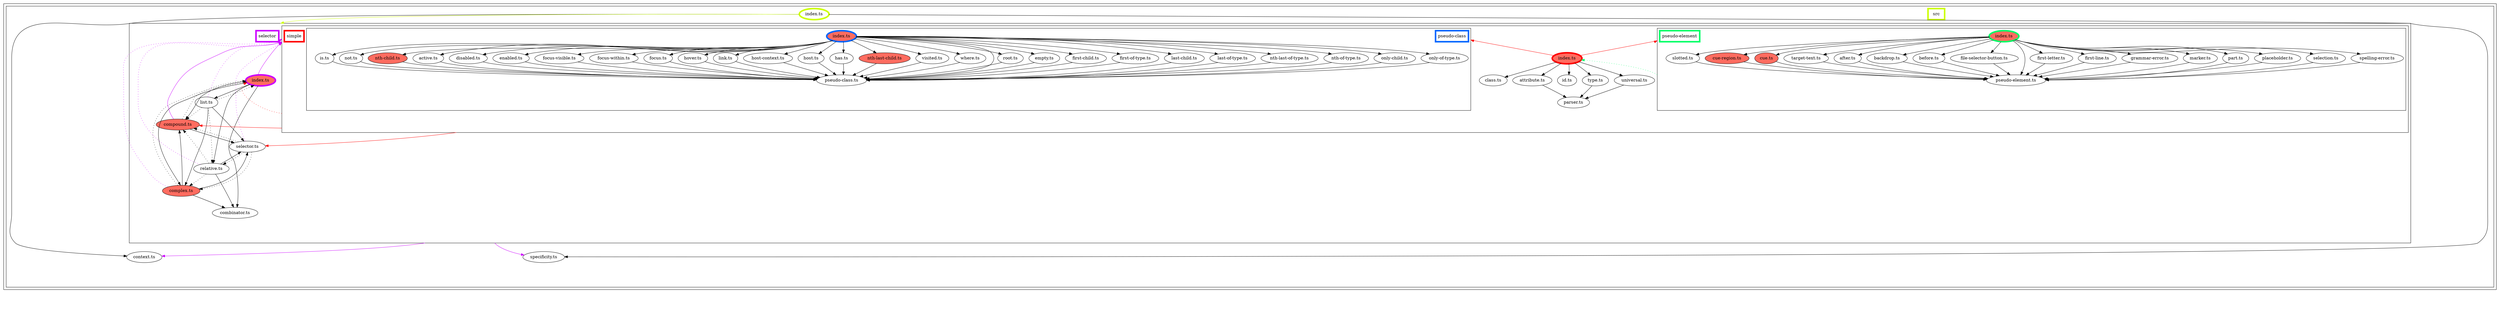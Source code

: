 digraph "dependency-graph-[object Object]" {
  compound = true;
  "dependency-graph-[object Object]" [
    style = "invis";
  ];
  "src/context.ts";
  "src/selector/index.ts";
  "name_src/selector";
  "src/specificity.ts";
  "exit_src/selector";
  "src/selector/combinator.ts";
  "src/selector/compound.ts";
  "src/selector/selector.ts";
  "src/selector/simple/index.ts";
  "name_src/selector/simple";
  "src/selector/simple/pseudo-class/host-context.ts";
  "src/selector/simple/pseudo-class/host.ts";
  "src/selector/simple/pseudo-element/slotted.ts";
  "src/selector/complex.ts";
  "src/selector/list.ts";
  "src/selector/relative.ts";
  "exit_src/selector/simple";
  "src/selector/simple/parser.ts";
  "src/selector/simple/attribute.ts";
  "src/selector/simple/class.ts";
  "src/selector/simple/id.ts";
  "src/selector/simple/pseudo-class/index.ts";
  "name_src/selector/simple/pseudo-class";
  "src/selector/simple/pseudo-element/index.ts";
  "name_src/selector/simple/pseudo-element";
  "src/selector/simple/type.ts";
  "src/selector/simple/universal.ts";
  "src/selector/simple/pseudo-class/pseudo-class.ts";
  "src/selector/simple/pseudo-class/active.ts";
  "src/selector/simple/pseudo-class/disabled.ts";
  "src/selector/simple/pseudo-class/empty.ts";
  "src/selector/simple/pseudo-class/enabled.ts";
  "src/selector/simple/pseudo-class/first-child.ts";
  "src/selector/simple/pseudo-class/first-of-type.ts";
  "src/selector/simple/pseudo-class/focus-visible.ts";
  "src/selector/simple/pseudo-class/focus-within.ts";
  "src/selector/simple/pseudo-class/focus.ts";
  "src/selector/simple/pseudo-class/has.ts";
  "src/selector/simple/pseudo-class/hover.ts";
  "src/selector/simple/pseudo-class/is.ts";
  "src/selector/simple/pseudo-class/last-child.ts";
  "src/selector/simple/pseudo-class/last-of-type.ts";
  "src/selector/simple/pseudo-class/link.ts";
  "src/selector/simple/pseudo-class/not.ts";
  "src/selector/simple/pseudo-class/nth-child.ts";
  "src/selector/simple/pseudo-class/nth-last-child.ts";
  "src/selector/simple/pseudo-class/nth-last-of-type.ts";
  "src/selector/simple/pseudo-class/nth-of-type.ts";
  "src/selector/simple/pseudo-class/only-child.ts";
  "src/selector/simple/pseudo-class/only-of-type.ts";
  "src/selector/simple/pseudo-class/root.ts";
  "src/selector/simple/pseudo-class/visited.ts";
  "src/selector/simple/pseudo-class/where.ts";
  "src/selector/simple/pseudo-element/pseudo-element.ts";
  "src/selector/simple/pseudo-element/after.ts";
  "src/selector/simple/pseudo-element/backdrop.ts";
  "src/selector/simple/pseudo-element/before.ts";
  "src/selector/simple/pseudo-element/cue-region.ts";
  "src/selector/simple/pseudo-element/cue.ts";
  "src/selector/simple/pseudo-element/file-selector-button.ts";
  "src/selector/simple/pseudo-element/first-letter.ts";
  "src/selector/simple/pseudo-element/first-line.ts";
  "src/selector/simple/pseudo-element/grammar-error.ts";
  "src/selector/simple/pseudo-element/marker.ts";
  "src/selector/simple/pseudo-element/part.ts";
  "src/selector/simple/pseudo-element/placeholder.ts";
  "src/selector/simple/pseudo-element/selection.ts";
  "src/selector/simple/pseudo-element/spelling-error.ts";
  "src/selector/simple/pseudo-element/target-text.ts";
  "exit_src/selector/simple/pseudo-element";
  subgraph "cluster_src" {
    color = "#000000";
    label = "";
    "name_src" [
      penwidth = 5;
      shape = "rectangle";
      color = "#ccff00";
      label = "src";
    ];
    "exit_src" [
      style = "invis";
    ];
    subgraph "cluster_src" {
      color = "#000000";
      label = "";
      "name_src" [
        penwidth = 5;
        shape = "rectangle";
        color = "#ccff00";
        label = "src";
      ];
      "exit_src" [
        style = "invis";
      ];
      "src/context.ts" [
        label = "context.ts";
      ];
      "src/index.ts" [
        label = "index.ts";
        color = "#ccff00";
        penwidth = 5;
      ];
      "src/specificity.ts" [
        label = "specificity.ts";
      ];
      subgraph "cluster_src/selector" {
        color = "#000000";
        label = "";
        "name_src/selector" [
          penwidth = 5;
          shape = "rectangle";
          color = "#cc00ff";
          label = "selector";
        ];
        "exit_src/selector" [
          style = "invis";
        ];
        "src/selector/combinator.ts" [
          label = "combinator.ts";
        ];
        "src/selector/complex.ts" [
          label = "complex.ts";
          fillcolor = "#ff6c60";
          style = "rounded,filled";
        ];
        "src/selector/compound.ts" [
          label = "compound.ts";
          fillcolor = "#ff6c60";
          style = "rounded,filled";
        ];
        "src/selector/index.ts" [
          label = "index.ts";
          color = "#cc00ff";
          penwidth = 5;
          fillcolor = "#ff6c60";
          style = "rounded,filled";
        ];
        "src/selector/list.ts" [
          label = "list.ts";
        ];
        "src/selector/relative.ts" [
          label = "relative.ts";
        ];
        "src/selector/selector.ts" [
          label = "selector.ts";
        ];
        subgraph "cluster_src/selector/simple" {
          color = "#000000";
          label = "";
          "name_src/selector/simple" [
            penwidth = 5;
            shape = "rectangle";
            color = "#ff0000";
            label = "simple";
          ];
          "exit_src/selector/simple" [
            style = "invis";
          ];
          "src/selector/simple/attribute.ts" [
            label = "attribute.ts";
          ];
          "src/selector/simple/class.ts" [
            label = "class.ts";
          ];
          "src/selector/simple/id.ts" [
            label = "id.ts";
          ];
          "src/selector/simple/index.ts" [
            label = "index.ts";
            color = "#ff0000";
            penwidth = 5;
            fillcolor = "#ff6c60";
            style = "rounded,filled";
          ];
          "src/selector/simple/parser.ts" [
            label = "parser.ts";
          ];
          "src/selector/simple/type.ts" [
            label = "type.ts";
          ];
          "src/selector/simple/universal.ts" [
            label = "universal.ts";
          ];
          subgraph "cluster_src/selector/simple/pseudo-class" {
            color = "#000000";
            label = "";
            "name_src/selector/simple/pseudo-class" [
              penwidth = 5;
              shape = "rectangle";
              color = "#0066ff";
              label = "pseudo-class";
            ];
            "exit_src/selector/simple/pseudo-class" [
              style = "invis";
            ];
            "src/selector/simple/pseudo-class/active.ts" [
              label = "active.ts";
            ];
            "src/selector/simple/pseudo-class/disabled.ts" [
              label = "disabled.ts";
            ];
            "src/selector/simple/pseudo-class/empty.ts" [
              label = "empty.ts";
            ];
            "src/selector/simple/pseudo-class/enabled.ts" [
              label = "enabled.ts";
            ];
            "src/selector/simple/pseudo-class/first-child.ts" [
              label = "first-child.ts";
            ];
            "src/selector/simple/pseudo-class/first-of-type.ts" [
              label = "first-of-type.ts";
            ];
            "src/selector/simple/pseudo-class/focus-visible.ts" [
              label = "focus-visible.ts";
            ];
            "src/selector/simple/pseudo-class/focus-within.ts" [
              label = "focus-within.ts";
            ];
            "src/selector/simple/pseudo-class/focus.ts" [
              label = "focus.ts";
            ];
            "src/selector/simple/pseudo-class/has.ts" [
              label = "has.ts";
            ];
            "src/selector/simple/pseudo-class/host-context.ts" [
              label = "host-context.ts";
            ];
            "src/selector/simple/pseudo-class/host.ts" [
              label = "host.ts";
            ];
            "src/selector/simple/pseudo-class/hover.ts" [
              label = "hover.ts";
            ];
            "src/selector/simple/pseudo-class/index.ts" [
              label = "index.ts";
              color = "#0066ff";
              penwidth = 5;
              fillcolor = "#ff6c60";
              style = "rounded,filled";
            ];
            "src/selector/simple/pseudo-class/is.ts" [
              label = "is.ts";
            ];
            "src/selector/simple/pseudo-class/last-child.ts" [
              label = "last-child.ts";
            ];
            "src/selector/simple/pseudo-class/last-of-type.ts" [
              label = "last-of-type.ts";
            ];
            "src/selector/simple/pseudo-class/link.ts" [
              label = "link.ts";
            ];
            "src/selector/simple/pseudo-class/not.ts" [
              label = "not.ts";
            ];
            "src/selector/simple/pseudo-class/nth-child.ts" [
              label = "nth-child.ts";
              fillcolor = "#ff6c60";
              style = "rounded,filled";
            ];
            "src/selector/simple/pseudo-class/nth-last-child.ts" [
              label = "nth-last-child.ts";
              fillcolor = "#ff6c60";
              style = "rounded,filled";
            ];
            "src/selector/simple/pseudo-class/nth-last-of-type.ts" [
              label = "nth-last-of-type.ts";
            ];
            "src/selector/simple/pseudo-class/nth-of-type.ts" [
              label = "nth-of-type.ts";
            ];
            "src/selector/simple/pseudo-class/only-child.ts" [
              label = "only-child.ts";
            ];
            "src/selector/simple/pseudo-class/only-of-type.ts" [
              label = "only-of-type.ts";
            ];
            "src/selector/simple/pseudo-class/pseudo-class.ts" [
              label = "pseudo-class.ts";
            ];
            "src/selector/simple/pseudo-class/root.ts" [
              label = "root.ts";
            ];
            "src/selector/simple/pseudo-class/visited.ts" [
              label = "visited.ts";
            ];
            "src/selector/simple/pseudo-class/where.ts" [
              label = "where.ts";
            ];
            "src/selector/simple/pseudo-class/active.ts" -> "exit_src/selector/simple/pseudo-class" [
              style = "invis";
            ];
            "src/selector/simple/pseudo-class/disabled.ts" -> "exit_src/selector/simple/pseudo-class" [
              style = "invis";
            ];
            "src/selector/simple/pseudo-class/empty.ts" -> "exit_src/selector/simple/pseudo-class" [
              style = "invis";
            ];
            "src/selector/simple/pseudo-class/enabled.ts" -> "exit_src/selector/simple/pseudo-class" [
              style = "invis";
            ];
            "src/selector/simple/pseudo-class/first-child.ts" -> "exit_src/selector/simple/pseudo-class" [
              style = "invis";
            ];
            "src/selector/simple/pseudo-class/first-of-type.ts" -> "exit_src/selector/simple/pseudo-class" [
              style = "invis";
            ];
            "src/selector/simple/pseudo-class/focus-visible.ts" -> "exit_src/selector/simple/pseudo-class" [
              style = "invis";
            ];
            "src/selector/simple/pseudo-class/focus-within.ts" -> "exit_src/selector/simple/pseudo-class" [
              style = "invis";
            ];
            "src/selector/simple/pseudo-class/focus.ts" -> "exit_src/selector/simple/pseudo-class" [
              style = "invis";
            ];
            "src/selector/simple/pseudo-class/has.ts" -> "exit_src/selector/simple/pseudo-class" [
              style = "invis";
            ];
            "src/selector/simple/pseudo-class/host-context.ts" -> "exit_src/selector/simple/pseudo-class" [
              style = "invis";
            ];
            "src/selector/simple/pseudo-class/host.ts" -> "exit_src/selector/simple/pseudo-class" [
              style = "invis";
            ];
            "src/selector/simple/pseudo-class/hover.ts" -> "exit_src/selector/simple/pseudo-class" [
              style = "invis";
            ];
            "src/selector/simple/pseudo-class/index.ts" -> "exit_src/selector/simple/pseudo-class" [
              style = "invis";
            ];
            "src/selector/simple/pseudo-class/is.ts" -> "exit_src/selector/simple/pseudo-class" [
              style = "invis";
            ];
            "src/selector/simple/pseudo-class/last-child.ts" -> "exit_src/selector/simple/pseudo-class" [
              style = "invis";
            ];
            "src/selector/simple/pseudo-class/last-of-type.ts" -> "exit_src/selector/simple/pseudo-class" [
              style = "invis";
            ];
            "src/selector/simple/pseudo-class/link.ts" -> "exit_src/selector/simple/pseudo-class" [
              style = "invis";
            ];
            "src/selector/simple/pseudo-class/not.ts" -> "exit_src/selector/simple/pseudo-class" [
              style = "invis";
            ];
            "src/selector/simple/pseudo-class/nth-child.ts" -> "exit_src/selector/simple/pseudo-class" [
              style = "invis";
            ];
            "src/selector/simple/pseudo-class/nth-last-child.ts" -> "exit_src/selector/simple/pseudo-class" [
              style = "invis";
            ];
            "src/selector/simple/pseudo-class/nth-last-of-type.ts" -> "exit_src/selector/simple/pseudo-class" [
              style = "invis";
            ];
            "src/selector/simple/pseudo-class/nth-of-type.ts" -> "exit_src/selector/simple/pseudo-class" [
              style = "invis";
            ];
            "src/selector/simple/pseudo-class/only-child.ts" -> "exit_src/selector/simple/pseudo-class" [
              style = "invis";
            ];
            "src/selector/simple/pseudo-class/only-of-type.ts" -> "exit_src/selector/simple/pseudo-class" [
              style = "invis";
            ];
            "src/selector/simple/pseudo-class/pseudo-class.ts" -> "exit_src/selector/simple/pseudo-class" [
              style = "invis";
            ];
            "src/selector/simple/pseudo-class/root.ts" -> "exit_src/selector/simple/pseudo-class" [
              style = "invis";
            ];
            "src/selector/simple/pseudo-class/visited.ts" -> "exit_src/selector/simple/pseudo-class" [
              style = "invis";
            ];
            "src/selector/simple/pseudo-class/where.ts" -> "exit_src/selector/simple/pseudo-class" [
              style = "invis";
            ];
          }
          subgraph "cluster_src/selector/simple/pseudo-element" {
            color = "#000000";
            label = "";
            "name_src/selector/simple/pseudo-element" [
              penwidth = 5;
              shape = "rectangle";
              color = "#00ff66";
              label = "pseudo-element";
            ];
            "exit_src/selector/simple/pseudo-element" [
              style = "invis";
            ];
            "src/selector/simple/pseudo-element/after.ts" [
              label = "after.ts";
            ];
            "src/selector/simple/pseudo-element/backdrop.ts" [
              label = "backdrop.ts";
            ];
            "src/selector/simple/pseudo-element/before.ts" [
              label = "before.ts";
            ];
            "src/selector/simple/pseudo-element/cue-region.ts" [
              label = "cue-region.ts";
              fillcolor = "#ff6c60";
              style = "rounded,filled";
            ];
            "src/selector/simple/pseudo-element/cue.ts" [
              label = "cue.ts";
              fillcolor = "#ff6c60";
              style = "rounded,filled";
            ];
            "src/selector/simple/pseudo-element/file-selector-button.ts" [
              label = "file-selector-button.ts";
            ];
            "src/selector/simple/pseudo-element/first-letter.ts" [
              label = "first-letter.ts";
            ];
            "src/selector/simple/pseudo-element/first-line.ts" [
              label = "first-line.ts";
            ];
            "src/selector/simple/pseudo-element/grammar-error.ts" [
              label = "grammar-error.ts";
            ];
            "src/selector/simple/pseudo-element/index.ts" [
              label = "index.ts";
              color = "#00ff66";
              penwidth = 5;
              fillcolor = "#ff6c60";
              style = "rounded,filled";
            ];
            "src/selector/simple/pseudo-element/marker.ts" [
              label = "marker.ts";
            ];
            "src/selector/simple/pseudo-element/part.ts" [
              label = "part.ts";
            ];
            "src/selector/simple/pseudo-element/placeholder.ts" [
              label = "placeholder.ts";
            ];
            "src/selector/simple/pseudo-element/pseudo-element.ts" [
              label = "pseudo-element.ts";
            ];
            "src/selector/simple/pseudo-element/selection.ts" [
              label = "selection.ts";
            ];
            "src/selector/simple/pseudo-element/slotted.ts" [
              label = "slotted.ts";
            ];
            "src/selector/simple/pseudo-element/spelling-error.ts" [
              label = "spelling-error.ts";
            ];
            "src/selector/simple/pseudo-element/target-text.ts" [
              label = "target-text.ts";
            ];
            "src/selector/simple/pseudo-element/after.ts" -> "exit_src/selector/simple/pseudo-element" [
              style = "invis";
            ];
            "src/selector/simple/pseudo-element/backdrop.ts" -> "exit_src/selector/simple/pseudo-element" [
              style = "invis";
            ];
            "src/selector/simple/pseudo-element/before.ts" -> "exit_src/selector/simple/pseudo-element" [
              style = "invis";
            ];
            "src/selector/simple/pseudo-element/cue-region.ts" -> "exit_src/selector/simple/pseudo-element" [
              style = "invis";
            ];
            "src/selector/simple/pseudo-element/cue.ts" -> "exit_src/selector/simple/pseudo-element" [
              style = "invis";
            ];
            "src/selector/simple/pseudo-element/file-selector-button.ts" -> "exit_src/selector/simple/pseudo-element" [
              style = "invis";
            ];
            "src/selector/simple/pseudo-element/first-letter.ts" -> "exit_src/selector/simple/pseudo-element" [
              style = "invis";
            ];
            "src/selector/simple/pseudo-element/first-line.ts" -> "exit_src/selector/simple/pseudo-element" [
              style = "invis";
            ];
            "src/selector/simple/pseudo-element/grammar-error.ts" -> "exit_src/selector/simple/pseudo-element" [
              style = "invis";
            ];
            "src/selector/simple/pseudo-element/index.ts" -> "exit_src/selector/simple/pseudo-element" [
              style = "invis";
            ];
            "src/selector/simple/pseudo-element/marker.ts" -> "exit_src/selector/simple/pseudo-element" [
              style = "invis";
            ];
            "src/selector/simple/pseudo-element/part.ts" -> "exit_src/selector/simple/pseudo-element" [
              style = "invis";
            ];
            "src/selector/simple/pseudo-element/placeholder.ts" -> "exit_src/selector/simple/pseudo-element" [
              style = "invis";
            ];
            "src/selector/simple/pseudo-element/pseudo-element.ts" -> "exit_src/selector/simple/pseudo-element" [
              style = "invis";
            ];
            "src/selector/simple/pseudo-element/selection.ts" -> "exit_src/selector/simple/pseudo-element" [
              style = "invis";
            ];
            "src/selector/simple/pseudo-element/slotted.ts" -> "exit_src/selector/simple/pseudo-element" [
              style = "invis";
            ];
            "src/selector/simple/pseudo-element/spelling-error.ts" -> "exit_src/selector/simple/pseudo-element" [
              style = "invis";
            ];
            "src/selector/simple/pseudo-element/target-text.ts" -> "exit_src/selector/simple/pseudo-element" [
              style = "invis";
            ];
          }
          "src/selector/simple/attribute.ts" -> "exit_src/selector/simple" [
            style = "invis";
          ];
          "src/selector/simple/class.ts" -> "exit_src/selector/simple" [
            style = "invis";
          ];
          "src/selector/simple/id.ts" -> "exit_src/selector/simple" [
            style = "invis";
          ];
          "src/selector/simple/index.ts" -> "exit_src/selector/simple" [
            style = "invis";
          ];
          "src/selector/simple/parser.ts" -> "exit_src/selector/simple" [
            style = "invis";
          ];
          "exit_src/selector/simple/pseudo-class" -> "exit_src/selector/simple" [
            style = "invis";
          ];
          "exit_src/selector/simple/pseudo-class" -> "exit_src/selector/simple" [
            style = "invis";
          ];
          "exit_src/selector/simple/pseudo-class" -> "exit_src/selector/simple" [
            style = "invis";
          ];
          "exit_src/selector/simple/pseudo-class" -> "exit_src/selector/simple" [
            style = "invis";
          ];
          "exit_src/selector/simple/pseudo-class" -> "exit_src/selector/simple" [
            style = "invis";
          ];
          "exit_src/selector/simple/pseudo-class" -> "exit_src/selector/simple" [
            style = "invis";
          ];
          "exit_src/selector/simple/pseudo-class" -> "exit_src/selector/simple" [
            style = "invis";
          ];
          "exit_src/selector/simple/pseudo-class" -> "exit_src/selector/simple" [
            style = "invis";
          ];
          "exit_src/selector/simple/pseudo-class" -> "exit_src/selector/simple" [
            style = "invis";
          ];
          "exit_src/selector/simple/pseudo-class" -> "exit_src/selector/simple" [
            style = "invis";
          ];
          "exit_src/selector/simple/pseudo-class" -> "exit_src/selector/simple" [
            style = "invis";
          ];
          "exit_src/selector/simple/pseudo-class" -> "exit_src/selector/simple" [
            style = "invis";
          ];
          "exit_src/selector/simple/pseudo-class" -> "exit_src/selector/simple" [
            style = "invis";
          ];
          "exit_src/selector/simple/pseudo-class" -> "exit_src/selector/simple" [
            style = "invis";
          ];
          "exit_src/selector/simple/pseudo-class" -> "exit_src/selector/simple" [
            style = "invis";
          ];
          "exit_src/selector/simple/pseudo-class" -> "exit_src/selector/simple" [
            style = "invis";
          ];
          "exit_src/selector/simple/pseudo-class" -> "exit_src/selector/simple" [
            style = "invis";
          ];
          "exit_src/selector/simple/pseudo-class" -> "exit_src/selector/simple" [
            style = "invis";
          ];
          "exit_src/selector/simple/pseudo-class" -> "exit_src/selector/simple" [
            style = "invis";
          ];
          "exit_src/selector/simple/pseudo-class" -> "exit_src/selector/simple" [
            style = "invis";
          ];
          "exit_src/selector/simple/pseudo-class" -> "exit_src/selector/simple" [
            style = "invis";
          ];
          "exit_src/selector/simple/pseudo-class" -> "exit_src/selector/simple" [
            style = "invis";
          ];
          "exit_src/selector/simple/pseudo-class" -> "exit_src/selector/simple" [
            style = "invis";
          ];
          "exit_src/selector/simple/pseudo-class" -> "exit_src/selector/simple" [
            style = "invis";
          ];
          "exit_src/selector/simple/pseudo-class" -> "exit_src/selector/simple" [
            style = "invis";
          ];
          "exit_src/selector/simple/pseudo-class" -> "exit_src/selector/simple" [
            style = "invis";
          ];
          "exit_src/selector/simple/pseudo-class" -> "exit_src/selector/simple" [
            style = "invis";
          ];
          "exit_src/selector/simple/pseudo-class" -> "exit_src/selector/simple" [
            style = "invis";
          ];
          "exit_src/selector/simple/pseudo-class" -> "exit_src/selector/simple" [
            style = "invis";
          ];
          "exit_src/selector/simple/pseudo-element" -> "exit_src/selector/simple" [
            style = "invis";
          ];
          "exit_src/selector/simple/pseudo-element" -> "exit_src/selector/simple" [
            style = "invis";
          ];
          "exit_src/selector/simple/pseudo-element" -> "exit_src/selector/simple" [
            style = "invis";
          ];
          "exit_src/selector/simple/pseudo-element" -> "exit_src/selector/simple" [
            style = "invis";
          ];
          "exit_src/selector/simple/pseudo-element" -> "exit_src/selector/simple" [
            style = "invis";
          ];
          "exit_src/selector/simple/pseudo-element" -> "exit_src/selector/simple" [
            style = "invis";
          ];
          "exit_src/selector/simple/pseudo-element" -> "exit_src/selector/simple" [
            style = "invis";
          ];
          "exit_src/selector/simple/pseudo-element" -> "exit_src/selector/simple" [
            style = "invis";
          ];
          "exit_src/selector/simple/pseudo-element" -> "exit_src/selector/simple" [
            style = "invis";
          ];
          "exit_src/selector/simple/pseudo-element" -> "exit_src/selector/simple" [
            style = "invis";
          ];
          "exit_src/selector/simple/pseudo-element" -> "exit_src/selector/simple" [
            style = "invis";
          ];
          "exit_src/selector/simple/pseudo-element" -> "exit_src/selector/simple" [
            style = "invis";
          ];
          "exit_src/selector/simple/pseudo-element" -> "exit_src/selector/simple" [
            style = "invis";
          ];
          "exit_src/selector/simple/pseudo-element" -> "exit_src/selector/simple" [
            style = "invis";
          ];
          "exit_src/selector/simple/pseudo-element" -> "exit_src/selector/simple" [
            style = "invis";
          ];
          "exit_src/selector/simple/pseudo-element" -> "exit_src/selector/simple" [
            style = "invis";
          ];
          "exit_src/selector/simple/pseudo-element" -> "exit_src/selector/simple" [
            style = "invis";
          ];
          "exit_src/selector/simple/pseudo-element" -> "exit_src/selector/simple" [
            style = "invis";
          ];
          "src/selector/simple/type.ts" -> "exit_src/selector/simple" [
            style = "invis";
          ];
          "src/selector/simple/universal.ts" -> "exit_src/selector/simple" [
            style = "invis";
          ];
        }
        "src/selector/combinator.ts" -> "exit_src/selector" [
          style = "invis";
        ];
        "src/selector/complex.ts" -> "exit_src/selector" [
          style = "invis";
        ];
        "src/selector/compound.ts" -> "exit_src/selector" [
          style = "invis";
        ];
        "src/selector/index.ts" -> "exit_src/selector" [
          style = "invis";
        ];
        "src/selector/list.ts" -> "exit_src/selector" [
          style = "invis";
        ];
        "src/selector/relative.ts" -> "exit_src/selector" [
          style = "invis";
        ];
        "src/selector/selector.ts" -> "exit_src/selector" [
          style = "invis";
        ];
        "exit_src/selector/simple" -> "exit_src/selector" [
          style = "invis";
        ];
        "exit_src/selector/simple" -> "exit_src/selector" [
          style = "invis";
        ];
        "exit_src/selector/simple" -> "exit_src/selector" [
          style = "invis";
        ];
        "exit_src/selector/simple" -> "exit_src/selector" [
          style = "invis";
        ];
        "exit_src/selector/simple" -> "exit_src/selector" [
          style = "invis";
        ];
        "exit_src/selector/simple" -> "exit_src/selector" [
          style = "invis";
        ];
        "exit_src/selector/simple" -> "exit_src/selector" [
          style = "invis";
        ];
        "exit_src/selector/simple" -> "exit_src/selector" [
          style = "invis";
        ];
        "exit_src/selector/simple" -> "exit_src/selector" [
          style = "invis";
        ];
        "exit_src/selector/simple" -> "exit_src/selector" [
          style = "invis";
        ];
        "exit_src/selector/simple" -> "exit_src/selector" [
          style = "invis";
        ];
        "exit_src/selector/simple" -> "exit_src/selector" [
          style = "invis";
        ];
        "exit_src/selector/simple" -> "exit_src/selector" [
          style = "invis";
        ];
        "exit_src/selector/simple" -> "exit_src/selector" [
          style = "invis";
        ];
        "exit_src/selector/simple" -> "exit_src/selector" [
          style = "invis";
        ];
        "exit_src/selector/simple" -> "exit_src/selector" [
          style = "invis";
        ];
        "exit_src/selector/simple" -> "exit_src/selector" [
          style = "invis";
        ];
        "exit_src/selector/simple" -> "exit_src/selector" [
          style = "invis";
        ];
        "exit_src/selector/simple" -> "exit_src/selector" [
          style = "invis";
        ];
        "exit_src/selector/simple" -> "exit_src/selector" [
          style = "invis";
        ];
        "exit_src/selector/simple" -> "exit_src/selector" [
          style = "invis";
        ];
        "exit_src/selector/simple" -> "exit_src/selector" [
          style = "invis";
        ];
        "exit_src/selector/simple" -> "exit_src/selector" [
          style = "invis";
        ];
        "exit_src/selector/simple" -> "exit_src/selector" [
          style = "invis";
        ];
        "exit_src/selector/simple" -> "exit_src/selector" [
          style = "invis";
        ];
        "exit_src/selector/simple" -> "exit_src/selector" [
          style = "invis";
        ];
        "exit_src/selector/simple" -> "exit_src/selector" [
          style = "invis";
        ];
        "exit_src/selector/simple" -> "exit_src/selector" [
          style = "invis";
        ];
        "exit_src/selector/simple" -> "exit_src/selector" [
          style = "invis";
        ];
        "exit_src/selector/simple" -> "exit_src/selector" [
          style = "invis";
        ];
        "exit_src/selector/simple" -> "exit_src/selector" [
          style = "invis";
        ];
        "exit_src/selector/simple" -> "exit_src/selector" [
          style = "invis";
        ];
        "exit_src/selector/simple" -> "exit_src/selector" [
          style = "invis";
        ];
        "exit_src/selector/simple" -> "exit_src/selector" [
          style = "invis";
        ];
        "exit_src/selector/simple" -> "exit_src/selector" [
          style = "invis";
        ];
        "exit_src/selector/simple" -> "exit_src/selector" [
          style = "invis";
        ];
        "exit_src/selector/simple" -> "exit_src/selector" [
          style = "invis";
        ];
        "exit_src/selector/simple" -> "exit_src/selector" [
          style = "invis";
        ];
        "exit_src/selector/simple" -> "exit_src/selector" [
          style = "invis";
        ];
        "exit_src/selector/simple" -> "exit_src/selector" [
          style = "invis";
        ];
        "exit_src/selector/simple" -> "exit_src/selector" [
          style = "invis";
        ];
        "exit_src/selector/simple" -> "exit_src/selector" [
          style = "invis";
        ];
        "exit_src/selector/simple" -> "exit_src/selector" [
          style = "invis";
        ];
        "exit_src/selector/simple" -> "exit_src/selector" [
          style = "invis";
        ];
        "exit_src/selector/simple" -> "exit_src/selector" [
          style = "invis";
        ];
        "exit_src/selector/simple" -> "exit_src/selector" [
          style = "invis";
        ];
        "exit_src/selector/simple" -> "exit_src/selector" [
          style = "invis";
        ];
        "exit_src/selector/simple" -> "exit_src/selector" [
          style = "invis";
        ];
        "exit_src/selector/simple" -> "exit_src/selector" [
          style = "invis";
        ];
        "exit_src/selector/simple" -> "exit_src/selector" [
          style = "invis";
        ];
        "exit_src/selector/simple" -> "exit_src/selector" [
          style = "invis";
        ];
        "exit_src/selector/simple" -> "exit_src/selector" [
          style = "invis";
        ];
        "exit_src/selector/simple" -> "exit_src/selector" [
          style = "invis";
        ];
        "exit_src/selector/simple" -> "exit_src/selector" [
          style = "invis";
        ];
      }
      "src/context.ts" -> "exit_src" [
        style = "invis";
      ];
      "src/index.ts" -> "exit_src" [
        style = "invis";
      ];
      "exit_src/selector" -> "exit_src" [
        style = "invis";
      ];
      "exit_src/selector" -> "exit_src" [
        style = "invis";
      ];
      "exit_src/selector" -> "exit_src" [
        style = "invis";
      ];
      "exit_src/selector" -> "exit_src" [
        style = "invis";
      ];
      "exit_src/selector" -> "exit_src" [
        style = "invis";
      ];
      "exit_src/selector" -> "exit_src" [
        style = "invis";
      ];
      "exit_src/selector" -> "exit_src" [
        style = "invis";
      ];
      "exit_src/selector" -> "exit_src" [
        style = "invis";
      ];
      "exit_src/selector" -> "exit_src" [
        style = "invis";
      ];
      "exit_src/selector" -> "exit_src" [
        style = "invis";
      ];
      "exit_src/selector" -> "exit_src" [
        style = "invis";
      ];
      "exit_src/selector" -> "exit_src" [
        style = "invis";
      ];
      "exit_src/selector" -> "exit_src" [
        style = "invis";
      ];
      "exit_src/selector" -> "exit_src" [
        style = "invis";
      ];
      "exit_src/selector" -> "exit_src" [
        style = "invis";
      ];
      "exit_src/selector" -> "exit_src" [
        style = "invis";
      ];
      "exit_src/selector" -> "exit_src" [
        style = "invis";
      ];
      "exit_src/selector" -> "exit_src" [
        style = "invis";
      ];
      "exit_src/selector" -> "exit_src" [
        style = "invis";
      ];
      "exit_src/selector" -> "exit_src" [
        style = "invis";
      ];
      "exit_src/selector" -> "exit_src" [
        style = "invis";
      ];
      "exit_src/selector" -> "exit_src" [
        style = "invis";
      ];
      "exit_src/selector" -> "exit_src" [
        style = "invis";
      ];
      "exit_src/selector" -> "exit_src" [
        style = "invis";
      ];
      "exit_src/selector" -> "exit_src" [
        style = "invis";
      ];
      "exit_src/selector" -> "exit_src" [
        style = "invis";
      ];
      "exit_src/selector" -> "exit_src" [
        style = "invis";
      ];
      "exit_src/selector" -> "exit_src" [
        style = "invis";
      ];
      "exit_src/selector" -> "exit_src" [
        style = "invis";
      ];
      "exit_src/selector" -> "exit_src" [
        style = "invis";
      ];
      "exit_src/selector" -> "exit_src" [
        style = "invis";
      ];
      "exit_src/selector" -> "exit_src" [
        style = "invis";
      ];
      "exit_src/selector" -> "exit_src" [
        style = "invis";
      ];
      "exit_src/selector" -> "exit_src" [
        style = "invis";
      ];
      "exit_src/selector" -> "exit_src" [
        style = "invis";
      ];
      "exit_src/selector" -> "exit_src" [
        style = "invis";
      ];
      "exit_src/selector" -> "exit_src" [
        style = "invis";
      ];
      "exit_src/selector" -> "exit_src" [
        style = "invis";
      ];
      "exit_src/selector" -> "exit_src" [
        style = "invis";
      ];
      "exit_src/selector" -> "exit_src" [
        style = "invis";
      ];
      "exit_src/selector" -> "exit_src" [
        style = "invis";
      ];
      "exit_src/selector" -> "exit_src" [
        style = "invis";
      ];
      "exit_src/selector" -> "exit_src" [
        style = "invis";
      ];
      "exit_src/selector" -> "exit_src" [
        style = "invis";
      ];
      "exit_src/selector" -> "exit_src" [
        style = "invis";
      ];
      "exit_src/selector" -> "exit_src" [
        style = "invis";
      ];
      "exit_src/selector" -> "exit_src" [
        style = "invis";
      ];
      "exit_src/selector" -> "exit_src" [
        style = "invis";
      ];
      "exit_src/selector" -> "exit_src" [
        style = "invis";
      ];
      "exit_src/selector" -> "exit_src" [
        style = "invis";
      ];
      "exit_src/selector" -> "exit_src" [
        style = "invis";
      ];
      "exit_src/selector" -> "exit_src" [
        style = "invis";
      ];
      "exit_src/selector" -> "exit_src" [
        style = "invis";
      ];
      "exit_src/selector" -> "exit_src" [
        style = "invis";
      ];
      "exit_src/selector" -> "exit_src" [
        style = "invis";
      ];
      "exit_src/selector" -> "exit_src" [
        style = "invis";
      ];
      "exit_src/selector" -> "exit_src" [
        style = "invis";
      ];
      "exit_src/selector" -> "exit_src" [
        style = "invis";
      ];
      "exit_src/selector" -> "exit_src" [
        style = "invis";
      ];
      "exit_src/selector" -> "exit_src" [
        style = "invis";
      ];
      "exit_src/selector" -> "exit_src" [
        style = "invis";
      ];
      "src/specificity.ts" -> "exit_src" [
        style = "invis";
      ];
    }
    "exit_src" -> "exit_src" [
      style = "invis";
    ];
    "exit_src" -> "exit_src" [
      style = "invis";
    ];
    "exit_src" -> "exit_src" [
      style = "invis";
    ];
    "exit_src" -> "exit_src" [
      style = "invis";
    ];
    "exit_src" -> "exit_src" [
      style = "invis";
    ];
    "exit_src" -> "exit_src" [
      style = "invis";
    ];
    "exit_src" -> "exit_src" [
      style = "invis";
    ];
    "exit_src" -> "exit_src" [
      style = "invis";
    ];
    "exit_src" -> "exit_src" [
      style = "invis";
    ];
    "exit_src" -> "exit_src" [
      style = "invis";
    ];
    "exit_src" -> "exit_src" [
      style = "invis";
    ];
    "exit_src" -> "exit_src" [
      style = "invis";
    ];
    "exit_src" -> "exit_src" [
      style = "invis";
    ];
    "exit_src" -> "exit_src" [
      style = "invis";
    ];
    "exit_src" -> "exit_src" [
      style = "invis";
    ];
    "exit_src" -> "exit_src" [
      style = "invis";
    ];
    "exit_src" -> "exit_src" [
      style = "invis";
    ];
    "exit_src" -> "exit_src" [
      style = "invis";
    ];
    "exit_src" -> "exit_src" [
      style = "invis";
    ];
    "exit_src" -> "exit_src" [
      style = "invis";
    ];
    "exit_src" -> "exit_src" [
      style = "invis";
    ];
    "exit_src" -> "exit_src" [
      style = "invis";
    ];
    "exit_src" -> "exit_src" [
      style = "invis";
    ];
    "exit_src" -> "exit_src" [
      style = "invis";
    ];
    "exit_src" -> "exit_src" [
      style = "invis";
    ];
    "exit_src" -> "exit_src" [
      style = "invis";
    ];
    "exit_src" -> "exit_src" [
      style = "invis";
    ];
    "exit_src" -> "exit_src" [
      style = "invis";
    ];
    "exit_src" -> "exit_src" [
      style = "invis";
    ];
    "exit_src" -> "exit_src" [
      style = "invis";
    ];
    "exit_src" -> "exit_src" [
      style = "invis";
    ];
    "exit_src" -> "exit_src" [
      style = "invis";
    ];
    "exit_src" -> "exit_src" [
      style = "invis";
    ];
    "exit_src" -> "exit_src" [
      style = "invis";
    ];
    "exit_src" -> "exit_src" [
      style = "invis";
    ];
    "exit_src" -> "exit_src" [
      style = "invis";
    ];
    "exit_src" -> "exit_src" [
      style = "invis";
    ];
    "exit_src" -> "exit_src" [
      style = "invis";
    ];
    "exit_src" -> "exit_src" [
      style = "invis";
    ];
    "exit_src" -> "exit_src" [
      style = "invis";
    ];
    "exit_src" -> "exit_src" [
      style = "invis";
    ];
    "exit_src" -> "exit_src" [
      style = "invis";
    ];
    "exit_src" -> "exit_src" [
      style = "invis";
    ];
    "exit_src" -> "exit_src" [
      style = "invis";
    ];
    "exit_src" -> "exit_src" [
      style = "invis";
    ];
    "exit_src" -> "exit_src" [
      style = "invis";
    ];
    "exit_src" -> "exit_src" [
      style = "invis";
    ];
    "exit_src" -> "exit_src" [
      style = "invis";
    ];
    "exit_src" -> "exit_src" [
      style = "invis";
    ];
    "exit_src" -> "exit_src" [
      style = "invis";
    ];
    "exit_src" -> "exit_src" [
      style = "invis";
    ];
    "exit_src" -> "exit_src" [
      style = "invis";
    ];
    "exit_src" -> "exit_src" [
      style = "invis";
    ];
    "exit_src" -> "exit_src" [
      style = "invis";
    ];
    "exit_src" -> "exit_src" [
      style = "invis";
    ];
    "exit_src" -> "exit_src" [
      style = "invis";
    ];
    "exit_src" -> "exit_src" [
      style = "invis";
    ];
    "exit_src" -> "exit_src" [
      style = "invis";
    ];
    "exit_src" -> "exit_src" [
      style = "invis";
    ];
    "exit_src" -> "exit_src" [
      style = "invis";
    ];
    "exit_src" -> "exit_src" [
      style = "invis";
    ];
    "exit_src" -> "exit_src" [
      style = "invis";
    ];
    "exit_src" -> "exit_src" [
      style = "invis";
    ];
    "exit_src" -> "exit_src" [
      style = "invis";
    ];
  }
  "exit_src" -> "dependency-graph-[object Object]" [
    style = "invis";
  ];
  "src/index.ts" -> "src/context.ts" [
    style = "invis";
  ];
  "src/index.ts" -> "src/context.ts" [
    style = "solid";
    ltail = "cluster_src/index.ts";
    lhead = "cluster_src/context.ts";
    color = "black";
  ];
  "src/index.ts" -> "name_src/selector" [
    style = "solid";
    ltail = "cluster_src/index.ts";
    lhead = "cluster_src/selector";
    color = "#ccff00";
  ];
  "src/index.ts" -> "src/specificity.ts" [
    style = "invis";
  ];
  "src/index.ts" -> "src/specificity.ts" [
    style = "solid";
    ltail = "cluster_src/index.ts";
    lhead = "cluster_src/specificity.ts";
    color = "black";
  ];
  "src/selector/complex.ts" -> "src/context.ts" [
    style = "invis";
  ];
  "exit_src/selector" -> "src/context.ts" [
    style = "solid";
    ltail = "cluster_src/selector";
    lhead = "cluster_src/context.ts";
    color = "#cc00ff";
  ];
  "src/selector/complex.ts" -> "src/selector/combinator.ts" [
    style = "invis";
  ];
  "src/selector/complex.ts" -> "src/selector/combinator.ts" [
    style = "solid";
    ltail = "cluster_src/selector/complex.ts";
    lhead = "cluster_src/selector/combinator.ts";
    color = "black";
  ];
  "src/selector/complex.ts" -> "src/selector/compound.ts" [
    style = "invis";
  ];
  "src/selector/complex.ts" -> "src/selector/compound.ts" [
    style = "solid";
    ltail = "cluster_src/selector/complex.ts";
    lhead = "cluster_src/selector/compound.ts";
    color = "black";
  ];
  "src/selector/complex.ts" -> "src/selector/index.ts" [
    style = "invis";
  ];
  "src/selector/complex.ts" -> "src/selector/index.ts" [
    style = "dotted";
    ltail = "cluster_src/selector/complex.ts";
    lhead = "cluster_src/selector/index.ts";
    color = "black";
  ];
  "src/selector/complex.ts" -> "src/selector/selector.ts" [
    style = "invis";
  ];
  "src/selector/complex.ts" -> "src/selector/selector.ts" [
    style = "solid";
    ltail = "cluster_src/selector/complex.ts";
    lhead = "cluster_src/selector/selector.ts";
    color = "black";
  ];
  "src/selector/complex.ts" -> "name_src/selector/simple" [
    style = "dotted";
    ltail = "cluster_src/selector/complex.ts";
    lhead = "cluster_src/selector/simple";
    color = "#cc00ff";
  ];
  "src/selector/complex.ts" -> "name_src/selector/simple" [
    style = "invis";
  ];
  "src/selector/complex.ts" -> "name_src/selector/simple" [
    style = "invis";
  ];
  "src/selector/complex.ts" -> "name_src/selector/simple" [
    style = "invis";
  ];
  "src/selector/complex.ts" -> "src/specificity.ts" [
    style = "invis";
  ];
  "exit_src/selector" -> "src/specificity.ts" [
    style = "solid";
    ltail = "cluster_src/selector";
    lhead = "cluster_src/specificity.ts";
    color = "#cc00ff";
  ];
  "src/selector/compound.ts" -> "src/context.ts" [
    style = "invis";
  ];
  "exit_src/selector" -> "src/context.ts" [
    style = "invis";
  ];
  "src/selector/compound.ts" -> "src/selector/index.ts" [
    style = "invis";
  ];
  "src/selector/compound.ts" -> "src/selector/index.ts" [
    style = "dotted";
    ltail = "cluster_src/selector/compound.ts";
    lhead = "cluster_src/selector/index.ts";
    color = "black";
  ];
  "src/selector/compound.ts" -> "src/selector/selector.ts" [
    style = "invis";
  ];
  "src/selector/compound.ts" -> "src/selector/selector.ts" [
    style = "solid";
    ltail = "cluster_src/selector/compound.ts";
    lhead = "cluster_src/selector/selector.ts";
    color = "black";
  ];
  "src/selector/compound.ts" -> "name_src/selector/simple" [
    style = "solid";
    ltail = "cluster_src/selector/compound.ts";
    lhead = "cluster_src/selector/simple";
    color = "#cc00ff";
  ];
  "src/selector/compound.ts" -> "src/specificity.ts" [
    style = "invis";
  ];
  "exit_src/selector" -> "src/specificity.ts" [
    style = "invis";
  ];
  "src/selector/index.ts" -> "src/context.ts" [
    style = "invis";
  ];
  "exit_src/selector" -> "src/context.ts" [
    style = "invis";
  ];
  "src/selector/index.ts" -> "src/selector/combinator.ts" [
    style = "invis";
  ];
  "src/selector/index.ts" -> "src/selector/combinator.ts" [
    style = "solid";
    ltail = "cluster_src/selector/index.ts";
    lhead = "cluster_src/selector/combinator.ts";
    color = "black";
  ];
  "src/selector/index.ts" -> "src/selector/complex.ts" [
    style = "invis";
  ];
  "src/selector/index.ts" -> "src/selector/complex.ts" [
    style = "solid";
    ltail = "cluster_src/selector/index.ts";
    lhead = "cluster_src/selector/complex.ts";
    color = "black";
  ];
  "src/selector/index.ts" -> "src/selector/compound.ts" [
    style = "invis";
  ];
  "src/selector/index.ts" -> "src/selector/compound.ts" [
    style = "solid";
    ltail = "cluster_src/selector/index.ts";
    lhead = "cluster_src/selector/compound.ts";
    color = "black";
  ];
  "src/selector/index.ts" -> "src/selector/list.ts" [
    style = "invis";
  ];
  "src/selector/index.ts" -> "src/selector/list.ts" [
    style = "solid";
    ltail = "cluster_src/selector/index.ts";
    lhead = "cluster_src/selector/list.ts";
    color = "black";
  ];
  "src/selector/index.ts" -> "src/selector/relative.ts" [
    style = "invis";
  ];
  "src/selector/index.ts" -> "src/selector/relative.ts" [
    style = "solid";
    ltail = "cluster_src/selector/index.ts";
    lhead = "cluster_src/selector/relative.ts";
    color = "black";
  ];
  "src/selector/index.ts" -> "name_src/selector/simple" [
    style = "solid";
    ltail = "cluster_src/selector/index.ts";
    lhead = "cluster_src/selector/simple";
    color = "#cc00ff";
  ];
  "src/selector/index.ts" -> "name_src/selector/simple" [
    style = "invis";
  ];
  "src/selector/index.ts" -> "name_src/selector/simple" [
    style = "invis";
  ];
  "src/selector/index.ts" -> "name_src/selector/simple" [
    style = "invis";
  ];
  "src/selector/list.ts" -> "src/context.ts" [
    style = "invis";
  ];
  "exit_src/selector" -> "src/context.ts" [
    style = "invis";
  ];
  "src/selector/list.ts" -> "src/selector/complex.ts" [
    style = "invis";
  ];
  "src/selector/list.ts" -> "src/selector/complex.ts" [
    style = "solid";
    ltail = "cluster_src/selector/list.ts";
    lhead = "cluster_src/selector/complex.ts";
    color = "black";
  ];
  "src/selector/list.ts" -> "src/selector/compound.ts" [
    style = "invis";
  ];
  "src/selector/list.ts" -> "src/selector/compound.ts" [
    style = "dotted";
    ltail = "cluster_src/selector/list.ts";
    lhead = "cluster_src/selector/compound.ts";
    color = "black";
  ];
  "src/selector/list.ts" -> "src/selector/index.ts" [
    style = "invis";
  ];
  "src/selector/list.ts" -> "src/selector/index.ts" [
    style = "dotted";
    ltail = "cluster_src/selector/list.ts";
    lhead = "cluster_src/selector/index.ts";
    color = "black";
  ];
  "src/selector/list.ts" -> "src/selector/relative.ts" [
    style = "invis";
  ];
  "src/selector/list.ts" -> "src/selector/relative.ts" [
    style = "dotted";
    ltail = "cluster_src/selector/list.ts";
    lhead = "cluster_src/selector/relative.ts";
    color = "black";
  ];
  "src/selector/list.ts" -> "src/selector/selector.ts" [
    style = "invis";
  ];
  "src/selector/list.ts" -> "src/selector/selector.ts" [
    style = "solid";
    ltail = "cluster_src/selector/list.ts";
    lhead = "cluster_src/selector/selector.ts";
    color = "black";
  ];
  "src/selector/list.ts" -> "name_src/selector/simple" [
    style = "dotted";
    ltail = "cluster_src/selector/list.ts";
    lhead = "cluster_src/selector/simple";
    color = "#cc00ff";
  ];
  "src/selector/list.ts" -> "src/specificity.ts" [
    style = "invis";
  ];
  "exit_src/selector" -> "src/specificity.ts" [
    style = "invis";
  ];
  "src/selector/relative.ts" -> "src/selector/combinator.ts" [
    style = "invis";
  ];
  "src/selector/relative.ts" -> "src/selector/combinator.ts" [
    style = "solid";
    ltail = "cluster_src/selector/relative.ts";
    lhead = "cluster_src/selector/combinator.ts";
    color = "black";
  ];
  "src/selector/relative.ts" -> "src/selector/complex.ts" [
    style = "invis";
  ];
  "src/selector/relative.ts" -> "src/selector/complex.ts" [
    style = "dotted";
    ltail = "cluster_src/selector/relative.ts";
    lhead = "cluster_src/selector/complex.ts";
    color = "black";
  ];
  "src/selector/relative.ts" -> "src/selector/compound.ts" [
    style = "invis";
  ];
  "src/selector/relative.ts" -> "src/selector/compound.ts" [
    style = "dotted";
    ltail = "cluster_src/selector/relative.ts";
    lhead = "cluster_src/selector/compound.ts";
    color = "black";
  ];
  "src/selector/relative.ts" -> "src/selector/selector.ts" [
    style = "invis";
  ];
  "src/selector/relative.ts" -> "src/selector/selector.ts" [
    style = "solid";
    ltail = "cluster_src/selector/relative.ts";
    lhead = "cluster_src/selector/selector.ts";
    color = "black";
  ];
  "src/selector/relative.ts" -> "name_src/selector/simple" [
    style = "dotted";
    ltail = "cluster_src/selector/relative.ts";
    lhead = "cluster_src/selector/simple";
    color = "#cc00ff";
  ];
  "src/selector/selector.ts" -> "src/context.ts" [
    style = "invis";
  ];
  "exit_src/selector" -> "src/context.ts" [
    style = "invis";
  ];
  "src/selector/selector.ts" -> "src/selector/complex.ts" [
    style = "invis";
  ];
  "src/selector/selector.ts" -> "src/selector/complex.ts" [
    style = "dotted";
    ltail = "cluster_src/selector/selector.ts";
    lhead = "cluster_src/selector/complex.ts";
    color = "black";
  ];
  "src/selector/selector.ts" -> "src/selector/compound.ts" [
    style = "invis";
  ];
  "src/selector/selector.ts" -> "src/selector/compound.ts" [
    style = "dotted";
    ltail = "cluster_src/selector/selector.ts";
    lhead = "cluster_src/selector/compound.ts";
    color = "black";
  ];
  "src/selector/selector.ts" -> "src/selector/relative.ts" [
    style = "invis";
  ];
  "src/selector/selector.ts" -> "src/selector/relative.ts" [
    style = "dotted";
    ltail = "cluster_src/selector/selector.ts";
    lhead = "cluster_src/selector/relative.ts";
    color = "black";
  ];
  "src/selector/selector.ts" -> "name_src/selector/simple" [
    style = "dotted";
    ltail = "cluster_src/selector/selector.ts";
    lhead = "cluster_src/selector/simple";
    color = "#cc00ff";
  ];
  "src/selector/selector.ts" -> "src/specificity.ts" [
    style = "invis";
  ];
  "exit_src/selector" -> "src/specificity.ts" [
    style = "invis";
  ];
  "src/selector/simple/attribute.ts" -> "src/selector/selector.ts" [
    style = "invis";
  ];
  "exit_src/selector/simple" -> "src/selector/selector.ts" [
    style = "solid";
    ltail = "cluster_src/selector/simple";
    lhead = "cluster_src/selector/selector.ts";
    color = "#ff0000";
  ];
  "src/selector/simple/attribute.ts" -> "src/selector/simple/parser.ts" [
    style = "invis";
  ];
  "src/selector/simple/attribute.ts" -> "src/selector/simple/parser.ts" [
    style = "solid";
    ltail = "cluster_src/selector/simple/attribute.ts";
    lhead = "cluster_src/selector/simple/parser.ts";
    color = "black";
  ];
  "src/selector/simple/attribute.ts" -> "src/specificity.ts" [
    style = "invis";
  ];
  "exit_src/selector" -> "src/specificity.ts" [
    style = "invis";
  ];
  "src/selector/simple/class.ts" -> "src/selector/selector.ts" [
    style = "invis";
  ];
  "exit_src/selector/simple" -> "src/selector/selector.ts" [
    style = "invis";
  ];
  "src/selector/simple/class.ts" -> "src/specificity.ts" [
    style = "invis";
  ];
  "exit_src/selector" -> "src/specificity.ts" [
    style = "invis";
  ];
  "src/selector/simple/id.ts" -> "src/selector/selector.ts" [
    style = "invis";
  ];
  "exit_src/selector/simple" -> "src/selector/selector.ts" [
    style = "invis";
  ];
  "src/selector/simple/id.ts" -> "src/specificity.ts" [
    style = "invis";
  ];
  "exit_src/selector" -> "src/specificity.ts" [
    style = "invis";
  ];
  "src/selector/simple/index.ts" -> "src/selector/index.ts" [
    style = "invis";
  ];
  "exit_src/selector/simple" -> "src/selector/index.ts" [
    style = "dotted";
    ltail = "cluster_src/selector/simple";
    lhead = "cluster_src/selector/index.ts";
    color = "#ff0000";
  ];
  "src/selector/simple/index.ts" -> "src/selector/simple/attribute.ts" [
    style = "invis";
  ];
  "src/selector/simple/index.ts" -> "src/selector/simple/attribute.ts" [
    style = "solid";
    ltail = "cluster_src/selector/simple/index.ts";
    lhead = "cluster_src/selector/simple/attribute.ts";
    color = "black";
  ];
  "src/selector/simple/index.ts" -> "src/selector/simple/class.ts" [
    style = "invis";
  ];
  "src/selector/simple/index.ts" -> "src/selector/simple/class.ts" [
    style = "solid";
    ltail = "cluster_src/selector/simple/index.ts";
    lhead = "cluster_src/selector/simple/class.ts";
    color = "black";
  ];
  "src/selector/simple/index.ts" -> "src/selector/simple/id.ts" [
    style = "invis";
  ];
  "src/selector/simple/index.ts" -> "src/selector/simple/id.ts" [
    style = "solid";
    ltail = "cluster_src/selector/simple/index.ts";
    lhead = "cluster_src/selector/simple/id.ts";
    color = "black";
  ];
  "src/selector/simple/index.ts" -> "name_src/selector/simple/pseudo-class" [
    style = "solid";
    ltail = "cluster_src/selector/simple/index.ts";
    lhead = "cluster_src/selector/simple/pseudo-class";
    color = "#ff0000";
  ];
  "src/selector/simple/index.ts" -> "name_src/selector/simple/pseudo-element" [
    style = "solid";
    ltail = "cluster_src/selector/simple/index.ts";
    lhead = "cluster_src/selector/simple/pseudo-element";
    color = "#ff0000";
  ];
  "src/selector/simple/index.ts" -> "src/selector/simple/type.ts" [
    style = "invis";
  ];
  "src/selector/simple/index.ts" -> "src/selector/simple/type.ts" [
    style = "solid";
    ltail = "cluster_src/selector/simple/index.ts";
    lhead = "cluster_src/selector/simple/type.ts";
    color = "black";
  ];
  "src/selector/simple/index.ts" -> "src/selector/simple/universal.ts" [
    style = "invis";
  ];
  "src/selector/simple/index.ts" -> "src/selector/simple/universal.ts" [
    style = "solid";
    ltail = "cluster_src/selector/simple/index.ts";
    lhead = "cluster_src/selector/simple/universal.ts";
    color = "black";
  ];
  "src/selector/simple/pseudo-class/active.ts" -> "src/context.ts" [
    style = "invis";
  ];
  "exit_src/selector" -> "src/context.ts" [
    style = "invis";
  ];
  "src/selector/simple/pseudo-class/active.ts" -> "src/selector/simple/pseudo-class/pseudo-class.ts" [
    style = "invis";
  ];
  "src/selector/simple/pseudo-class/active.ts" -> "src/selector/simple/pseudo-class/pseudo-class.ts" [
    style = "solid";
    ltail = "cluster_src/selector/simple/pseudo-class/active.ts";
    lhead = "cluster_src/selector/simple/pseudo-class/pseudo-class.ts";
    color = "black";
  ];
  "src/selector/simple/pseudo-class/disabled.ts" -> "src/context.ts" [
    style = "invis";
  ];
  "exit_src/selector" -> "src/context.ts" [
    style = "invis";
  ];
  "src/selector/simple/pseudo-class/disabled.ts" -> "src/selector/simple/pseudo-class/pseudo-class.ts" [
    style = "invis";
  ];
  "src/selector/simple/pseudo-class/disabled.ts" -> "src/selector/simple/pseudo-class/pseudo-class.ts" [
    style = "solid";
    ltail = "cluster_src/selector/simple/pseudo-class/disabled.ts";
    lhead = "cluster_src/selector/simple/pseudo-class/pseudo-class.ts";
    color = "black";
  ];
  "src/selector/simple/pseudo-class/empty.ts" -> "src/selector/simple/pseudo-class/pseudo-class.ts" [
    style = "invis";
  ];
  "src/selector/simple/pseudo-class/empty.ts" -> "src/selector/simple/pseudo-class/pseudo-class.ts" [
    style = "solid";
    ltail = "cluster_src/selector/simple/pseudo-class/empty.ts";
    lhead = "cluster_src/selector/simple/pseudo-class/pseudo-class.ts";
    color = "black";
  ];
  "src/selector/simple/pseudo-class/enabled.ts" -> "src/context.ts" [
    style = "invis";
  ];
  "exit_src/selector" -> "src/context.ts" [
    style = "invis";
  ];
  "src/selector/simple/pseudo-class/enabled.ts" -> "src/selector/simple/pseudo-class/pseudo-class.ts" [
    style = "invis";
  ];
  "src/selector/simple/pseudo-class/enabled.ts" -> "src/selector/simple/pseudo-class/pseudo-class.ts" [
    style = "solid";
    ltail = "cluster_src/selector/simple/pseudo-class/enabled.ts";
    lhead = "cluster_src/selector/simple/pseudo-class/pseudo-class.ts";
    color = "black";
  ];
  "src/selector/simple/pseudo-class/first-child.ts" -> "src/selector/simple/pseudo-class/pseudo-class.ts" [
    style = "invis";
  ];
  "src/selector/simple/pseudo-class/first-child.ts" -> "src/selector/simple/pseudo-class/pseudo-class.ts" [
    style = "solid";
    ltail = "cluster_src/selector/simple/pseudo-class/first-child.ts";
    lhead = "cluster_src/selector/simple/pseudo-class/pseudo-class.ts";
    color = "black";
  ];
  "src/selector/simple/pseudo-class/first-of-type.ts" -> "src/selector/simple/pseudo-class/pseudo-class.ts" [
    style = "invis";
  ];
  "src/selector/simple/pseudo-class/first-of-type.ts" -> "src/selector/simple/pseudo-class/pseudo-class.ts" [
    style = "solid";
    ltail = "cluster_src/selector/simple/pseudo-class/first-of-type.ts";
    lhead = "cluster_src/selector/simple/pseudo-class/pseudo-class.ts";
    color = "black";
  ];
  "src/selector/simple/pseudo-class/focus-visible.ts" -> "src/context.ts" [
    style = "invis";
  ];
  "exit_src/selector" -> "src/context.ts" [
    style = "invis";
  ];
  "src/selector/simple/pseudo-class/focus-visible.ts" -> "src/selector/simple/pseudo-class/pseudo-class.ts" [
    style = "invis";
  ];
  "src/selector/simple/pseudo-class/focus-visible.ts" -> "src/selector/simple/pseudo-class/pseudo-class.ts" [
    style = "solid";
    ltail = "cluster_src/selector/simple/pseudo-class/focus-visible.ts";
    lhead = "cluster_src/selector/simple/pseudo-class/pseudo-class.ts";
    color = "black";
  ];
  "src/selector/simple/pseudo-class/focus-within.ts" -> "src/context.ts" [
    style = "invis";
  ];
  "exit_src/selector" -> "src/context.ts" [
    style = "invis";
  ];
  "src/selector/simple/pseudo-class/focus-within.ts" -> "src/selector/simple/pseudo-class/pseudo-class.ts" [
    style = "invis";
  ];
  "src/selector/simple/pseudo-class/focus-within.ts" -> "src/selector/simple/pseudo-class/pseudo-class.ts" [
    style = "solid";
    ltail = "cluster_src/selector/simple/pseudo-class/focus-within.ts";
    lhead = "cluster_src/selector/simple/pseudo-class/pseudo-class.ts";
    color = "black";
  ];
  "src/selector/simple/pseudo-class/focus.ts" -> "src/context.ts" [
    style = "invis";
  ];
  "exit_src/selector" -> "src/context.ts" [
    style = "invis";
  ];
  "src/selector/simple/pseudo-class/focus.ts" -> "src/selector/simple/pseudo-class/pseudo-class.ts" [
    style = "invis";
  ];
  "src/selector/simple/pseudo-class/focus.ts" -> "src/selector/simple/pseudo-class/pseudo-class.ts" [
    style = "solid";
    ltail = "cluster_src/selector/simple/pseudo-class/focus.ts";
    lhead = "cluster_src/selector/simple/pseudo-class/pseudo-class.ts";
    color = "black";
  ];
  "src/selector/simple/pseudo-class/has.ts" -> "src/selector/index.ts" [
    style = "invis";
  ];
  "exit_src/selector/simple" -> "src/selector/index.ts" [
    style = "invis";
  ];
  "src/selector/simple/pseudo-class/has.ts" -> "src/selector/simple/pseudo-class/pseudo-class.ts" [
    style = "invis";
  ];
  "src/selector/simple/pseudo-class/has.ts" -> "src/selector/simple/pseudo-class/pseudo-class.ts" [
    style = "solid";
    ltail = "cluster_src/selector/simple/pseudo-class/has.ts";
    lhead = "cluster_src/selector/simple/pseudo-class/pseudo-class.ts";
    color = "black";
  ];
  "src/selector/simple/pseudo-class/host-context.ts" -> "src/context.ts" [
    style = "invis";
  ];
  "exit_src/selector" -> "src/context.ts" [
    style = "invis";
  ];
  "src/selector/simple/pseudo-class/host-context.ts" -> "src/selector/index.ts" [
    style = "invis";
  ];
  "exit_src/selector/simple" -> "src/selector/index.ts" [
    style = "invis";
  ];
  "src/selector/simple/pseudo-class/host-context.ts" -> "src/selector/simple/pseudo-class/pseudo-class.ts" [
    style = "invis";
  ];
  "src/selector/simple/pseudo-class/host-context.ts" -> "src/selector/simple/pseudo-class/pseudo-class.ts" [
    style = "solid";
    ltail = "cluster_src/selector/simple/pseudo-class/host-context.ts";
    lhead = "cluster_src/selector/simple/pseudo-class/pseudo-class.ts";
    color = "black";
  ];
  "src/selector/simple/pseudo-class/host-context.ts" -> "src/specificity.ts" [
    style = "invis";
  ];
  "exit_src/selector" -> "src/specificity.ts" [
    style = "invis";
  ];
  "src/selector/simple/pseudo-class/host.ts" -> "src/context.ts" [
    style = "invis";
  ];
  "exit_src/selector" -> "src/context.ts" [
    style = "invis";
  ];
  "src/selector/simple/pseudo-class/host.ts" -> "src/selector/index.ts" [
    style = "invis";
  ];
  "exit_src/selector/simple" -> "src/selector/index.ts" [
    style = "invis";
  ];
  "src/selector/simple/pseudo-class/host.ts" -> "src/selector/simple/pseudo-class/pseudo-class.ts" [
    style = "invis";
  ];
  "src/selector/simple/pseudo-class/host.ts" -> "src/selector/simple/pseudo-class/pseudo-class.ts" [
    style = "solid";
    ltail = "cluster_src/selector/simple/pseudo-class/host.ts";
    lhead = "cluster_src/selector/simple/pseudo-class/pseudo-class.ts";
    color = "black";
  ];
  "src/selector/simple/pseudo-class/host.ts" -> "src/specificity.ts" [
    style = "invis";
  ];
  "exit_src/selector" -> "src/specificity.ts" [
    style = "invis";
  ];
  "src/selector/simple/pseudo-class/hover.ts" -> "src/context.ts" [
    style = "invis";
  ];
  "exit_src/selector" -> "src/context.ts" [
    style = "invis";
  ];
  "src/selector/simple/pseudo-class/hover.ts" -> "src/selector/simple/pseudo-class/pseudo-class.ts" [
    style = "invis";
  ];
  "src/selector/simple/pseudo-class/hover.ts" -> "src/selector/simple/pseudo-class/pseudo-class.ts" [
    style = "solid";
    ltail = "cluster_src/selector/simple/pseudo-class/hover.ts";
    lhead = "cluster_src/selector/simple/pseudo-class/pseudo-class.ts";
    color = "black";
  ];
  "src/selector/simple/pseudo-class/index.ts" -> "src/selector/compound.ts" [
    style = "invis";
  ];
  "exit_src/selector/simple" -> "src/selector/compound.ts" [
    style = "solid";
    ltail = "cluster_src/selector/simple";
    lhead = "cluster_src/selector/compound.ts";
    color = "#ff0000";
  ];
  "src/selector/simple/pseudo-class/index.ts" -> "src/selector/index.ts" [
    style = "invis";
  ];
  "exit_src/selector/simple" -> "src/selector/index.ts" [
    style = "invis";
  ];
  "src/selector/simple/pseudo-class/index.ts" -> "src/selector/simple/pseudo-class/active.ts" [
    style = "invis";
  ];
  "src/selector/simple/pseudo-class/index.ts" -> "src/selector/simple/pseudo-class/active.ts" [
    style = "solid";
    ltail = "cluster_src/selector/simple/pseudo-class/index.ts";
    lhead = "cluster_src/selector/simple/pseudo-class/active.ts";
    color = "black";
  ];
  "src/selector/simple/pseudo-class/index.ts" -> "src/selector/simple/pseudo-class/disabled.ts" [
    style = "invis";
  ];
  "src/selector/simple/pseudo-class/index.ts" -> "src/selector/simple/pseudo-class/disabled.ts" [
    style = "solid";
    ltail = "cluster_src/selector/simple/pseudo-class/index.ts";
    lhead = "cluster_src/selector/simple/pseudo-class/disabled.ts";
    color = "black";
  ];
  "src/selector/simple/pseudo-class/index.ts" -> "src/selector/simple/pseudo-class/empty.ts" [
    style = "invis";
  ];
  "src/selector/simple/pseudo-class/index.ts" -> "src/selector/simple/pseudo-class/empty.ts" [
    style = "solid";
    ltail = "cluster_src/selector/simple/pseudo-class/index.ts";
    lhead = "cluster_src/selector/simple/pseudo-class/empty.ts";
    color = "black";
  ];
  "src/selector/simple/pseudo-class/index.ts" -> "src/selector/simple/pseudo-class/enabled.ts" [
    style = "invis";
  ];
  "src/selector/simple/pseudo-class/index.ts" -> "src/selector/simple/pseudo-class/enabled.ts" [
    style = "solid";
    ltail = "cluster_src/selector/simple/pseudo-class/index.ts";
    lhead = "cluster_src/selector/simple/pseudo-class/enabled.ts";
    color = "black";
  ];
  "src/selector/simple/pseudo-class/index.ts" -> "src/selector/simple/pseudo-class/first-child.ts" [
    style = "invis";
  ];
  "src/selector/simple/pseudo-class/index.ts" -> "src/selector/simple/pseudo-class/first-child.ts" [
    style = "solid";
    ltail = "cluster_src/selector/simple/pseudo-class/index.ts";
    lhead = "cluster_src/selector/simple/pseudo-class/first-child.ts";
    color = "black";
  ];
  "src/selector/simple/pseudo-class/index.ts" -> "src/selector/simple/pseudo-class/first-of-type.ts" [
    style = "invis";
  ];
  "src/selector/simple/pseudo-class/index.ts" -> "src/selector/simple/pseudo-class/first-of-type.ts" [
    style = "solid";
    ltail = "cluster_src/selector/simple/pseudo-class/index.ts";
    lhead = "cluster_src/selector/simple/pseudo-class/first-of-type.ts";
    color = "black";
  ];
  "src/selector/simple/pseudo-class/index.ts" -> "src/selector/simple/pseudo-class/focus-visible.ts" [
    style = "invis";
  ];
  "src/selector/simple/pseudo-class/index.ts" -> "src/selector/simple/pseudo-class/focus-visible.ts" [
    style = "solid";
    ltail = "cluster_src/selector/simple/pseudo-class/index.ts";
    lhead = "cluster_src/selector/simple/pseudo-class/focus-visible.ts";
    color = "black";
  ];
  "src/selector/simple/pseudo-class/index.ts" -> "src/selector/simple/pseudo-class/focus-within.ts" [
    style = "invis";
  ];
  "src/selector/simple/pseudo-class/index.ts" -> "src/selector/simple/pseudo-class/focus-within.ts" [
    style = "solid";
    ltail = "cluster_src/selector/simple/pseudo-class/index.ts";
    lhead = "cluster_src/selector/simple/pseudo-class/focus-within.ts";
    color = "black";
  ];
  "src/selector/simple/pseudo-class/index.ts" -> "src/selector/simple/pseudo-class/focus.ts" [
    style = "invis";
  ];
  "src/selector/simple/pseudo-class/index.ts" -> "src/selector/simple/pseudo-class/focus.ts" [
    style = "solid";
    ltail = "cluster_src/selector/simple/pseudo-class/index.ts";
    lhead = "cluster_src/selector/simple/pseudo-class/focus.ts";
    color = "black";
  ];
  "src/selector/simple/pseudo-class/index.ts" -> "src/selector/simple/pseudo-class/has.ts" [
    style = "invis";
  ];
  "src/selector/simple/pseudo-class/index.ts" -> "src/selector/simple/pseudo-class/has.ts" [
    style = "solid";
    ltail = "cluster_src/selector/simple/pseudo-class/index.ts";
    lhead = "cluster_src/selector/simple/pseudo-class/has.ts";
    color = "black";
  ];
  "src/selector/simple/pseudo-class/index.ts" -> "src/selector/simple/pseudo-class/host-context.ts" [
    style = "invis";
  ];
  "src/selector/simple/pseudo-class/index.ts" -> "src/selector/simple/pseudo-class/host-context.ts" [
    style = "solid";
    ltail = "cluster_src/selector/simple/pseudo-class/index.ts";
    lhead = "cluster_src/selector/simple/pseudo-class/host-context.ts";
    color = "black";
  ];
  "src/selector/simple/pseudo-class/index.ts" -> "src/selector/simple/pseudo-class/host.ts" [
    style = "invis";
  ];
  "src/selector/simple/pseudo-class/index.ts" -> "src/selector/simple/pseudo-class/host.ts" [
    style = "solid";
    ltail = "cluster_src/selector/simple/pseudo-class/index.ts";
    lhead = "cluster_src/selector/simple/pseudo-class/host.ts";
    color = "black";
  ];
  "src/selector/simple/pseudo-class/index.ts" -> "src/selector/simple/pseudo-class/hover.ts" [
    style = "invis";
  ];
  "src/selector/simple/pseudo-class/index.ts" -> "src/selector/simple/pseudo-class/hover.ts" [
    style = "solid";
    ltail = "cluster_src/selector/simple/pseudo-class/index.ts";
    lhead = "cluster_src/selector/simple/pseudo-class/hover.ts";
    color = "black";
  ];
  "src/selector/simple/pseudo-class/index.ts" -> "src/selector/simple/pseudo-class/is.ts" [
    style = "invis";
  ];
  "src/selector/simple/pseudo-class/index.ts" -> "src/selector/simple/pseudo-class/is.ts" [
    style = "solid";
    ltail = "cluster_src/selector/simple/pseudo-class/index.ts";
    lhead = "cluster_src/selector/simple/pseudo-class/is.ts";
    color = "black";
  ];
  "src/selector/simple/pseudo-class/index.ts" -> "src/selector/simple/pseudo-class/last-child.ts" [
    style = "invis";
  ];
  "src/selector/simple/pseudo-class/index.ts" -> "src/selector/simple/pseudo-class/last-child.ts" [
    style = "solid";
    ltail = "cluster_src/selector/simple/pseudo-class/index.ts";
    lhead = "cluster_src/selector/simple/pseudo-class/last-child.ts";
    color = "black";
  ];
  "src/selector/simple/pseudo-class/index.ts" -> "src/selector/simple/pseudo-class/last-of-type.ts" [
    style = "invis";
  ];
  "src/selector/simple/pseudo-class/index.ts" -> "src/selector/simple/pseudo-class/last-of-type.ts" [
    style = "solid";
    ltail = "cluster_src/selector/simple/pseudo-class/index.ts";
    lhead = "cluster_src/selector/simple/pseudo-class/last-of-type.ts";
    color = "black";
  ];
  "src/selector/simple/pseudo-class/index.ts" -> "src/selector/simple/pseudo-class/link.ts" [
    style = "invis";
  ];
  "src/selector/simple/pseudo-class/index.ts" -> "src/selector/simple/pseudo-class/link.ts" [
    style = "solid";
    ltail = "cluster_src/selector/simple/pseudo-class/index.ts";
    lhead = "cluster_src/selector/simple/pseudo-class/link.ts";
    color = "black";
  ];
  "src/selector/simple/pseudo-class/index.ts" -> "src/selector/simple/pseudo-class/not.ts" [
    style = "invis";
  ];
  "src/selector/simple/pseudo-class/index.ts" -> "src/selector/simple/pseudo-class/not.ts" [
    style = "solid";
    ltail = "cluster_src/selector/simple/pseudo-class/index.ts";
    lhead = "cluster_src/selector/simple/pseudo-class/not.ts";
    color = "black";
  ];
  "src/selector/simple/pseudo-class/index.ts" -> "src/selector/simple/pseudo-class/nth-child.ts" [
    style = "invis";
  ];
  "src/selector/simple/pseudo-class/index.ts" -> "src/selector/simple/pseudo-class/nth-child.ts" [
    style = "solid";
    ltail = "cluster_src/selector/simple/pseudo-class/index.ts";
    lhead = "cluster_src/selector/simple/pseudo-class/nth-child.ts";
    color = "black";
  ];
  "src/selector/simple/pseudo-class/index.ts" -> "src/selector/simple/pseudo-class/nth-last-child.ts" [
    style = "invis";
  ];
  "src/selector/simple/pseudo-class/index.ts" -> "src/selector/simple/pseudo-class/nth-last-child.ts" [
    style = "solid";
    ltail = "cluster_src/selector/simple/pseudo-class/index.ts";
    lhead = "cluster_src/selector/simple/pseudo-class/nth-last-child.ts";
    color = "black";
  ];
  "src/selector/simple/pseudo-class/index.ts" -> "src/selector/simple/pseudo-class/nth-last-of-type.ts" [
    style = "invis";
  ];
  "src/selector/simple/pseudo-class/index.ts" -> "src/selector/simple/pseudo-class/nth-last-of-type.ts" [
    style = "solid";
    ltail = "cluster_src/selector/simple/pseudo-class/index.ts";
    lhead = "cluster_src/selector/simple/pseudo-class/nth-last-of-type.ts";
    color = "black";
  ];
  "src/selector/simple/pseudo-class/index.ts" -> "src/selector/simple/pseudo-class/nth-of-type.ts" [
    style = "invis";
  ];
  "src/selector/simple/pseudo-class/index.ts" -> "src/selector/simple/pseudo-class/nth-of-type.ts" [
    style = "solid";
    ltail = "cluster_src/selector/simple/pseudo-class/index.ts";
    lhead = "cluster_src/selector/simple/pseudo-class/nth-of-type.ts";
    color = "black";
  ];
  "src/selector/simple/pseudo-class/index.ts" -> "src/selector/simple/pseudo-class/only-child.ts" [
    style = "invis";
  ];
  "src/selector/simple/pseudo-class/index.ts" -> "src/selector/simple/pseudo-class/only-child.ts" [
    style = "solid";
    ltail = "cluster_src/selector/simple/pseudo-class/index.ts";
    lhead = "cluster_src/selector/simple/pseudo-class/only-child.ts";
    color = "black";
  ];
  "src/selector/simple/pseudo-class/index.ts" -> "src/selector/simple/pseudo-class/only-of-type.ts" [
    style = "invis";
  ];
  "src/selector/simple/pseudo-class/index.ts" -> "src/selector/simple/pseudo-class/only-of-type.ts" [
    style = "solid";
    ltail = "cluster_src/selector/simple/pseudo-class/index.ts";
    lhead = "cluster_src/selector/simple/pseudo-class/only-of-type.ts";
    color = "black";
  ];
  "src/selector/simple/pseudo-class/index.ts" -> "src/selector/simple/pseudo-class/pseudo-class.ts" [
    style = "invis";
  ];
  "src/selector/simple/pseudo-class/index.ts" -> "src/selector/simple/pseudo-class/pseudo-class.ts" [
    style = "solid";
    ltail = "cluster_src/selector/simple/pseudo-class/index.ts";
    lhead = "cluster_src/selector/simple/pseudo-class/pseudo-class.ts";
    color = "black";
  ];
  "src/selector/simple/pseudo-class/index.ts" -> "src/selector/simple/pseudo-class/root.ts" [
    style = "invis";
  ];
  "src/selector/simple/pseudo-class/index.ts" -> "src/selector/simple/pseudo-class/root.ts" [
    style = "solid";
    ltail = "cluster_src/selector/simple/pseudo-class/index.ts";
    lhead = "cluster_src/selector/simple/pseudo-class/root.ts";
    color = "black";
  ];
  "src/selector/simple/pseudo-class/index.ts" -> "src/selector/simple/pseudo-class/visited.ts" [
    style = "invis";
  ];
  "src/selector/simple/pseudo-class/index.ts" -> "src/selector/simple/pseudo-class/visited.ts" [
    style = "solid";
    ltail = "cluster_src/selector/simple/pseudo-class/index.ts";
    lhead = "cluster_src/selector/simple/pseudo-class/visited.ts";
    color = "black";
  ];
  "src/selector/simple/pseudo-class/index.ts" -> "src/selector/simple/pseudo-class/where.ts" [
    style = "invis";
  ];
  "src/selector/simple/pseudo-class/index.ts" -> "src/selector/simple/pseudo-class/where.ts" [
    style = "solid";
    ltail = "cluster_src/selector/simple/pseudo-class/index.ts";
    lhead = "cluster_src/selector/simple/pseudo-class/where.ts";
    color = "black";
  ];
  "src/selector/simple/pseudo-class/is.ts" -> "src/context.ts" [
    style = "invis";
  ];
  "exit_src/selector" -> "src/context.ts" [
    style = "invis";
  ];
  "src/selector/simple/pseudo-class/is.ts" -> "src/selector/index.ts" [
    style = "invis";
  ];
  "exit_src/selector/simple" -> "src/selector/index.ts" [
    style = "invis";
  ];
  "src/selector/simple/pseudo-class/is.ts" -> "src/selector/simple/pseudo-class/pseudo-class.ts" [
    style = "invis";
  ];
  "src/selector/simple/pseudo-class/is.ts" -> "src/selector/simple/pseudo-class/pseudo-class.ts" [
    style = "solid";
    ltail = "cluster_src/selector/simple/pseudo-class/is.ts";
    lhead = "cluster_src/selector/simple/pseudo-class/pseudo-class.ts";
    color = "black";
  ];
  "src/selector/simple/pseudo-class/last-child.ts" -> "src/selector/simple/pseudo-class/pseudo-class.ts" [
    style = "invis";
  ];
  "src/selector/simple/pseudo-class/last-child.ts" -> "src/selector/simple/pseudo-class/pseudo-class.ts" [
    style = "solid";
    ltail = "cluster_src/selector/simple/pseudo-class/last-child.ts";
    lhead = "cluster_src/selector/simple/pseudo-class/pseudo-class.ts";
    color = "black";
  ];
  "src/selector/simple/pseudo-class/last-of-type.ts" -> "src/selector/simple/pseudo-class/pseudo-class.ts" [
    style = "invis";
  ];
  "src/selector/simple/pseudo-class/last-of-type.ts" -> "src/selector/simple/pseudo-class/pseudo-class.ts" [
    style = "solid";
    ltail = "cluster_src/selector/simple/pseudo-class/last-of-type.ts";
    lhead = "cluster_src/selector/simple/pseudo-class/pseudo-class.ts";
    color = "black";
  ];
  "src/selector/simple/pseudo-class/link.ts" -> "src/context.ts" [
    style = "invis";
  ];
  "exit_src/selector" -> "src/context.ts" [
    style = "invis";
  ];
  "src/selector/simple/pseudo-class/link.ts" -> "src/selector/simple/pseudo-class/pseudo-class.ts" [
    style = "invis";
  ];
  "src/selector/simple/pseudo-class/link.ts" -> "src/selector/simple/pseudo-class/pseudo-class.ts" [
    style = "solid";
    ltail = "cluster_src/selector/simple/pseudo-class/link.ts";
    lhead = "cluster_src/selector/simple/pseudo-class/pseudo-class.ts";
    color = "black";
  ];
  "src/selector/simple/pseudo-class/not.ts" -> "src/context.ts" [
    style = "invis";
  ];
  "exit_src/selector" -> "src/context.ts" [
    style = "invis";
  ];
  "src/selector/simple/pseudo-class/not.ts" -> "src/selector/index.ts" [
    style = "invis";
  ];
  "exit_src/selector/simple" -> "src/selector/index.ts" [
    style = "invis";
  ];
  "src/selector/simple/pseudo-class/not.ts" -> "src/selector/simple/pseudo-class/pseudo-class.ts" [
    style = "invis";
  ];
  "src/selector/simple/pseudo-class/not.ts" -> "src/selector/simple/pseudo-class/pseudo-class.ts" [
    style = "solid";
    ltail = "cluster_src/selector/simple/pseudo-class/not.ts";
    lhead = "cluster_src/selector/simple/pseudo-class/pseudo-class.ts";
    color = "black";
  ];
  "src/selector/simple/pseudo-class/nth-child.ts" -> "src/context.ts" [
    style = "invis";
  ];
  "exit_src/selector" -> "src/context.ts" [
    style = "invis";
  ];
  "src/selector/simple/pseudo-class/nth-child.ts" -> "src/selector/index.ts" [
    style = "invis";
  ];
  "exit_src/selector/simple" -> "src/selector/index.ts" [
    style = "invis";
  ];
  "src/selector/simple/pseudo-class/nth-child.ts" -> "src/selector/simple/pseudo-class/pseudo-class.ts" [
    style = "invis";
  ];
  "src/selector/simple/pseudo-class/nth-child.ts" -> "src/selector/simple/pseudo-class/pseudo-class.ts" [
    style = "solid";
    ltail = "cluster_src/selector/simple/pseudo-class/nth-child.ts";
    lhead = "cluster_src/selector/simple/pseudo-class/pseudo-class.ts";
    color = "black";
  ];
  "src/selector/simple/pseudo-class/nth-last-child.ts" -> "src/context.ts" [
    style = "invis";
  ];
  "exit_src/selector" -> "src/context.ts" [
    style = "invis";
  ];
  "src/selector/simple/pseudo-class/nth-last-child.ts" -> "src/selector/index.ts" [
    style = "invis";
  ];
  "exit_src/selector/simple" -> "src/selector/index.ts" [
    style = "invis";
  ];
  "src/selector/simple/pseudo-class/nth-last-child.ts" -> "src/selector/simple/pseudo-class/pseudo-class.ts" [
    style = "invis";
  ];
  "src/selector/simple/pseudo-class/nth-last-child.ts" -> "src/selector/simple/pseudo-class/pseudo-class.ts" [
    style = "solid";
    ltail = "cluster_src/selector/simple/pseudo-class/nth-last-child.ts";
    lhead = "cluster_src/selector/simple/pseudo-class/pseudo-class.ts";
    color = "black";
  ];
  "src/selector/simple/pseudo-class/nth-last-of-type.ts" -> "src/selector/simple/pseudo-class/pseudo-class.ts" [
    style = "invis";
  ];
  "src/selector/simple/pseudo-class/nth-last-of-type.ts" -> "src/selector/simple/pseudo-class/pseudo-class.ts" [
    style = "solid";
    ltail = "cluster_src/selector/simple/pseudo-class/nth-last-of-type.ts";
    lhead = "cluster_src/selector/simple/pseudo-class/pseudo-class.ts";
    color = "black";
  ];
  "src/selector/simple/pseudo-class/nth-of-type.ts" -> "src/selector/simple/pseudo-class/pseudo-class.ts" [
    style = "invis";
  ];
  "src/selector/simple/pseudo-class/nth-of-type.ts" -> "src/selector/simple/pseudo-class/pseudo-class.ts" [
    style = "solid";
    ltail = "cluster_src/selector/simple/pseudo-class/nth-of-type.ts";
    lhead = "cluster_src/selector/simple/pseudo-class/pseudo-class.ts";
    color = "black";
  ];
  "src/selector/simple/pseudo-class/only-child.ts" -> "src/selector/simple/pseudo-class/pseudo-class.ts" [
    style = "invis";
  ];
  "src/selector/simple/pseudo-class/only-child.ts" -> "src/selector/simple/pseudo-class/pseudo-class.ts" [
    style = "solid";
    ltail = "cluster_src/selector/simple/pseudo-class/only-child.ts";
    lhead = "cluster_src/selector/simple/pseudo-class/pseudo-class.ts";
    color = "black";
  ];
  "src/selector/simple/pseudo-class/only-of-type.ts" -> "src/selector/simple/pseudo-class/pseudo-class.ts" [
    style = "invis";
  ];
  "src/selector/simple/pseudo-class/only-of-type.ts" -> "src/selector/simple/pseudo-class/pseudo-class.ts" [
    style = "solid";
    ltail = "cluster_src/selector/simple/pseudo-class/only-of-type.ts";
    lhead = "cluster_src/selector/simple/pseudo-class/pseudo-class.ts";
    color = "black";
  ];
  "src/selector/simple/pseudo-class/pseudo-class.ts" -> "src/selector/index.ts" [
    style = "invis";
  ];
  "exit_src/selector/simple" -> "src/selector/index.ts" [
    style = "invis";
  ];
  "src/selector/simple/pseudo-class/pseudo-class.ts" -> "src/selector/selector.ts" [
    style = "invis";
  ];
  "exit_src/selector/simple" -> "src/selector/selector.ts" [
    style = "invis";
  ];
  "src/selector/simple/pseudo-class/pseudo-class.ts" -> "src/specificity.ts" [
    style = "invis";
  ];
  "exit_src/selector" -> "src/specificity.ts" [
    style = "invis";
  ];
  "src/selector/simple/pseudo-class/root.ts" -> "src/selector/simple/pseudo-class/pseudo-class.ts" [
    style = "invis";
  ];
  "src/selector/simple/pseudo-class/root.ts" -> "src/selector/simple/pseudo-class/pseudo-class.ts" [
    style = "solid";
    ltail = "cluster_src/selector/simple/pseudo-class/root.ts";
    lhead = "cluster_src/selector/simple/pseudo-class/pseudo-class.ts";
    color = "black";
  ];
  "src/selector/simple/pseudo-class/visited.ts" -> "src/context.ts" [
    style = "invis";
  ];
  "exit_src/selector" -> "src/context.ts" [
    style = "invis";
  ];
  "src/selector/simple/pseudo-class/visited.ts" -> "src/selector/simple/pseudo-class/pseudo-class.ts" [
    style = "invis";
  ];
  "src/selector/simple/pseudo-class/visited.ts" -> "src/selector/simple/pseudo-class/pseudo-class.ts" [
    style = "solid";
    ltail = "cluster_src/selector/simple/pseudo-class/visited.ts";
    lhead = "cluster_src/selector/simple/pseudo-class/pseudo-class.ts";
    color = "black";
  ];
  "src/selector/simple/pseudo-class/where.ts" -> "src/context.ts" [
    style = "invis";
  ];
  "exit_src/selector" -> "src/context.ts" [
    style = "invis";
  ];
  "src/selector/simple/pseudo-class/where.ts" -> "src/selector/index.ts" [
    style = "invis";
  ];
  "exit_src/selector/simple" -> "src/selector/index.ts" [
    style = "invis";
  ];
  "src/selector/simple/pseudo-class/where.ts" -> "src/selector/simple/pseudo-class/pseudo-class.ts" [
    style = "invis";
  ];
  "src/selector/simple/pseudo-class/where.ts" -> "src/selector/simple/pseudo-class/pseudo-class.ts" [
    style = "solid";
    ltail = "cluster_src/selector/simple/pseudo-class/where.ts";
    lhead = "cluster_src/selector/simple/pseudo-class/pseudo-class.ts";
    color = "black";
  ];
  "src/selector/simple/pseudo-class/where.ts" -> "src/specificity.ts" [
    style = "invis";
  ];
  "exit_src/selector" -> "src/specificity.ts" [
    style = "invis";
  ];
  "src/selector/simple/pseudo-element/after.ts" -> "src/selector/simple/pseudo-element/pseudo-element.ts" [
    style = "invis";
  ];
  "src/selector/simple/pseudo-element/after.ts" -> "src/selector/simple/pseudo-element/pseudo-element.ts" [
    style = "solid";
    ltail = "cluster_src/selector/simple/pseudo-element/after.ts";
    lhead = "cluster_src/selector/simple/pseudo-element/pseudo-element.ts";
    color = "black";
  ];
  "src/selector/simple/pseudo-element/backdrop.ts" -> "src/selector/simple/pseudo-element/pseudo-element.ts" [
    style = "invis";
  ];
  "src/selector/simple/pseudo-element/backdrop.ts" -> "src/selector/simple/pseudo-element/pseudo-element.ts" [
    style = "solid";
    ltail = "cluster_src/selector/simple/pseudo-element/backdrop.ts";
    lhead = "cluster_src/selector/simple/pseudo-element/pseudo-element.ts";
    color = "black";
  ];
  "src/selector/simple/pseudo-element/before.ts" -> "src/selector/simple/pseudo-element/pseudo-element.ts" [
    style = "invis";
  ];
  "src/selector/simple/pseudo-element/before.ts" -> "src/selector/simple/pseudo-element/pseudo-element.ts" [
    style = "solid";
    ltail = "cluster_src/selector/simple/pseudo-element/before.ts";
    lhead = "cluster_src/selector/simple/pseudo-element/pseudo-element.ts";
    color = "black";
  ];
  "src/selector/simple/pseudo-element/cue-region.ts" -> "src/selector/index.ts" [
    style = "invis";
  ];
  "exit_src/selector/simple" -> "src/selector/index.ts" [
    style = "invis";
  ];
  "src/selector/simple/pseudo-element/cue-region.ts" -> "src/selector/simple/pseudo-element/pseudo-element.ts" [
    style = "invis";
  ];
  "src/selector/simple/pseudo-element/cue-region.ts" -> "src/selector/simple/pseudo-element/pseudo-element.ts" [
    style = "solid";
    ltail = "cluster_src/selector/simple/pseudo-element/cue-region.ts";
    lhead = "cluster_src/selector/simple/pseudo-element/pseudo-element.ts";
    color = "black";
  ];
  "src/selector/simple/pseudo-element/cue.ts" -> "src/selector/index.ts" [
    style = "invis";
  ];
  "exit_src/selector/simple" -> "src/selector/index.ts" [
    style = "invis";
  ];
  "src/selector/simple/pseudo-element/cue.ts" -> "src/selector/simple/pseudo-element/pseudo-element.ts" [
    style = "invis";
  ];
  "src/selector/simple/pseudo-element/cue.ts" -> "src/selector/simple/pseudo-element/pseudo-element.ts" [
    style = "solid";
    ltail = "cluster_src/selector/simple/pseudo-element/cue.ts";
    lhead = "cluster_src/selector/simple/pseudo-element/pseudo-element.ts";
    color = "black";
  ];
  "src/selector/simple/pseudo-element/file-selector-button.ts" -> "src/selector/simple/pseudo-element/pseudo-element.ts" [
    style = "invis";
  ];
  "src/selector/simple/pseudo-element/file-selector-button.ts" -> "src/selector/simple/pseudo-element/pseudo-element.ts" [
    style = "solid";
    ltail = "cluster_src/selector/simple/pseudo-element/file-selector-button.ts";
    lhead = "cluster_src/selector/simple/pseudo-element/pseudo-element.ts";
    color = "black";
  ];
  "src/selector/simple/pseudo-element/first-letter.ts" -> "src/selector/simple/pseudo-element/pseudo-element.ts" [
    style = "invis";
  ];
  "src/selector/simple/pseudo-element/first-letter.ts" -> "src/selector/simple/pseudo-element/pseudo-element.ts" [
    style = "solid";
    ltail = "cluster_src/selector/simple/pseudo-element/first-letter.ts";
    lhead = "cluster_src/selector/simple/pseudo-element/pseudo-element.ts";
    color = "black";
  ];
  "src/selector/simple/pseudo-element/first-line.ts" -> "src/selector/simple/pseudo-element/pseudo-element.ts" [
    style = "invis";
  ];
  "src/selector/simple/pseudo-element/first-line.ts" -> "src/selector/simple/pseudo-element/pseudo-element.ts" [
    style = "solid";
    ltail = "cluster_src/selector/simple/pseudo-element/first-line.ts";
    lhead = "cluster_src/selector/simple/pseudo-element/pseudo-element.ts";
    color = "black";
  ];
  "src/selector/simple/pseudo-element/grammar-error.ts" -> "src/selector/simple/pseudo-element/pseudo-element.ts" [
    style = "invis";
  ];
  "src/selector/simple/pseudo-element/grammar-error.ts" -> "src/selector/simple/pseudo-element/pseudo-element.ts" [
    style = "solid";
    ltail = "cluster_src/selector/simple/pseudo-element/grammar-error.ts";
    lhead = "cluster_src/selector/simple/pseudo-element/pseudo-element.ts";
    color = "black";
  ];
  "src/selector/simple/pseudo-element/index.ts" -> "src/selector/index.ts" [
    style = "invis";
  ];
  "exit_src/selector/simple" -> "src/selector/index.ts" [
    style = "invis";
  ];
  "src/selector/simple/pseudo-element/index.ts" -> "src/selector/simple/pseudo-element/after.ts" [
    style = "invis";
  ];
  "src/selector/simple/pseudo-element/index.ts" -> "src/selector/simple/pseudo-element/after.ts" [
    style = "solid";
    ltail = "cluster_src/selector/simple/pseudo-element/index.ts";
    lhead = "cluster_src/selector/simple/pseudo-element/after.ts";
    color = "black";
  ];
  "src/selector/simple/pseudo-element/index.ts" -> "src/selector/simple/pseudo-element/backdrop.ts" [
    style = "invis";
  ];
  "src/selector/simple/pseudo-element/index.ts" -> "src/selector/simple/pseudo-element/backdrop.ts" [
    style = "solid";
    ltail = "cluster_src/selector/simple/pseudo-element/index.ts";
    lhead = "cluster_src/selector/simple/pseudo-element/backdrop.ts";
    color = "black";
  ];
  "src/selector/simple/pseudo-element/index.ts" -> "src/selector/simple/pseudo-element/before.ts" [
    style = "invis";
  ];
  "src/selector/simple/pseudo-element/index.ts" -> "src/selector/simple/pseudo-element/before.ts" [
    style = "solid";
    ltail = "cluster_src/selector/simple/pseudo-element/index.ts";
    lhead = "cluster_src/selector/simple/pseudo-element/before.ts";
    color = "black";
  ];
  "src/selector/simple/pseudo-element/index.ts" -> "src/selector/simple/pseudo-element/cue-region.ts" [
    style = "invis";
  ];
  "src/selector/simple/pseudo-element/index.ts" -> "src/selector/simple/pseudo-element/cue-region.ts" [
    style = "solid";
    ltail = "cluster_src/selector/simple/pseudo-element/index.ts";
    lhead = "cluster_src/selector/simple/pseudo-element/cue-region.ts";
    color = "black";
  ];
  "src/selector/simple/pseudo-element/index.ts" -> "src/selector/simple/pseudo-element/cue.ts" [
    style = "invis";
  ];
  "src/selector/simple/pseudo-element/index.ts" -> "src/selector/simple/pseudo-element/cue.ts" [
    style = "solid";
    ltail = "cluster_src/selector/simple/pseudo-element/index.ts";
    lhead = "cluster_src/selector/simple/pseudo-element/cue.ts";
    color = "black";
  ];
  "src/selector/simple/pseudo-element/index.ts" -> "src/selector/simple/pseudo-element/file-selector-button.ts" [
    style = "invis";
  ];
  "src/selector/simple/pseudo-element/index.ts" -> "src/selector/simple/pseudo-element/file-selector-button.ts" [
    style = "solid";
    ltail = "cluster_src/selector/simple/pseudo-element/index.ts";
    lhead = "cluster_src/selector/simple/pseudo-element/file-selector-button.ts";
    color = "black";
  ];
  "src/selector/simple/pseudo-element/index.ts" -> "src/selector/simple/pseudo-element/first-letter.ts" [
    style = "invis";
  ];
  "src/selector/simple/pseudo-element/index.ts" -> "src/selector/simple/pseudo-element/first-letter.ts" [
    style = "solid";
    ltail = "cluster_src/selector/simple/pseudo-element/index.ts";
    lhead = "cluster_src/selector/simple/pseudo-element/first-letter.ts";
    color = "black";
  ];
  "src/selector/simple/pseudo-element/index.ts" -> "src/selector/simple/pseudo-element/first-line.ts" [
    style = "invis";
  ];
  "src/selector/simple/pseudo-element/index.ts" -> "src/selector/simple/pseudo-element/first-line.ts" [
    style = "solid";
    ltail = "cluster_src/selector/simple/pseudo-element/index.ts";
    lhead = "cluster_src/selector/simple/pseudo-element/first-line.ts";
    color = "black";
  ];
  "src/selector/simple/pseudo-element/index.ts" -> "src/selector/simple/pseudo-element/grammar-error.ts" [
    style = "invis";
  ];
  "src/selector/simple/pseudo-element/index.ts" -> "src/selector/simple/pseudo-element/grammar-error.ts" [
    style = "solid";
    ltail = "cluster_src/selector/simple/pseudo-element/index.ts";
    lhead = "cluster_src/selector/simple/pseudo-element/grammar-error.ts";
    color = "black";
  ];
  "src/selector/simple/pseudo-element/index.ts" -> "src/selector/simple/pseudo-element/marker.ts" [
    style = "invis";
  ];
  "src/selector/simple/pseudo-element/index.ts" -> "src/selector/simple/pseudo-element/marker.ts" [
    style = "solid";
    ltail = "cluster_src/selector/simple/pseudo-element/index.ts";
    lhead = "cluster_src/selector/simple/pseudo-element/marker.ts";
    color = "black";
  ];
  "src/selector/simple/pseudo-element/index.ts" -> "src/selector/simple/pseudo-element/part.ts" [
    style = "invis";
  ];
  "src/selector/simple/pseudo-element/index.ts" -> "src/selector/simple/pseudo-element/part.ts" [
    style = "solid";
    ltail = "cluster_src/selector/simple/pseudo-element/index.ts";
    lhead = "cluster_src/selector/simple/pseudo-element/part.ts";
    color = "black";
  ];
  "src/selector/simple/pseudo-element/index.ts" -> "src/selector/simple/pseudo-element/placeholder.ts" [
    style = "invis";
  ];
  "src/selector/simple/pseudo-element/index.ts" -> "src/selector/simple/pseudo-element/placeholder.ts" [
    style = "solid";
    ltail = "cluster_src/selector/simple/pseudo-element/index.ts";
    lhead = "cluster_src/selector/simple/pseudo-element/placeholder.ts";
    color = "black";
  ];
  "src/selector/simple/pseudo-element/index.ts" -> "src/selector/simple/pseudo-element/pseudo-element.ts" [
    style = "invis";
  ];
  "src/selector/simple/pseudo-element/index.ts" -> "src/selector/simple/pseudo-element/pseudo-element.ts" [
    style = "solid";
    ltail = "cluster_src/selector/simple/pseudo-element/index.ts";
    lhead = "cluster_src/selector/simple/pseudo-element/pseudo-element.ts";
    color = "black";
  ];
  "src/selector/simple/pseudo-element/index.ts" -> "src/selector/simple/pseudo-element/selection.ts" [
    style = "invis";
  ];
  "src/selector/simple/pseudo-element/index.ts" -> "src/selector/simple/pseudo-element/selection.ts" [
    style = "solid";
    ltail = "cluster_src/selector/simple/pseudo-element/index.ts";
    lhead = "cluster_src/selector/simple/pseudo-element/selection.ts";
    color = "black";
  ];
  "src/selector/simple/pseudo-element/index.ts" -> "src/selector/simple/pseudo-element/slotted.ts" [
    style = "invis";
  ];
  "src/selector/simple/pseudo-element/index.ts" -> "src/selector/simple/pseudo-element/slotted.ts" [
    style = "solid";
    ltail = "cluster_src/selector/simple/pseudo-element/index.ts";
    lhead = "cluster_src/selector/simple/pseudo-element/slotted.ts";
    color = "black";
  ];
  "src/selector/simple/pseudo-element/index.ts" -> "src/selector/simple/pseudo-element/spelling-error.ts" [
    style = "invis";
  ];
  "src/selector/simple/pseudo-element/index.ts" -> "src/selector/simple/pseudo-element/spelling-error.ts" [
    style = "solid";
    ltail = "cluster_src/selector/simple/pseudo-element/index.ts";
    lhead = "cluster_src/selector/simple/pseudo-element/spelling-error.ts";
    color = "black";
  ];
  "src/selector/simple/pseudo-element/index.ts" -> "src/selector/simple/pseudo-element/target-text.ts" [
    style = "invis";
  ];
  "src/selector/simple/pseudo-element/index.ts" -> "src/selector/simple/pseudo-element/target-text.ts" [
    style = "solid";
    ltail = "cluster_src/selector/simple/pseudo-element/index.ts";
    lhead = "cluster_src/selector/simple/pseudo-element/target-text.ts";
    color = "black";
  ];
  "src/selector/simple/pseudo-element/marker.ts" -> "src/selector/simple/pseudo-element/pseudo-element.ts" [
    style = "invis";
  ];
  "src/selector/simple/pseudo-element/marker.ts" -> "src/selector/simple/pseudo-element/pseudo-element.ts" [
    style = "solid";
    ltail = "cluster_src/selector/simple/pseudo-element/marker.ts";
    lhead = "cluster_src/selector/simple/pseudo-element/pseudo-element.ts";
    color = "black";
  ];
  "src/selector/simple/pseudo-element/part.ts" -> "src/selector/simple/pseudo-element/pseudo-element.ts" [
    style = "invis";
  ];
  "src/selector/simple/pseudo-element/part.ts" -> "src/selector/simple/pseudo-element/pseudo-element.ts" [
    style = "solid";
    ltail = "cluster_src/selector/simple/pseudo-element/part.ts";
    lhead = "cluster_src/selector/simple/pseudo-element/pseudo-element.ts";
    color = "black";
  ];
  "src/selector/simple/pseudo-element/placeholder.ts" -> "src/selector/simple/pseudo-element/pseudo-element.ts" [
    style = "invis";
  ];
  "src/selector/simple/pseudo-element/placeholder.ts" -> "src/selector/simple/pseudo-element/pseudo-element.ts" [
    style = "solid";
    ltail = "cluster_src/selector/simple/pseudo-element/placeholder.ts";
    lhead = "cluster_src/selector/simple/pseudo-element/pseudo-element.ts";
    color = "black";
  ];
  "src/selector/simple/pseudo-element/pseudo-element.ts" -> "src/selector/selector.ts" [
    style = "invis";
  ];
  "exit_src/selector/simple" -> "src/selector/selector.ts" [
    style = "invis";
  ];
  "src/selector/simple/pseudo-element/pseudo-element.ts" -> "src/specificity.ts" [
    style = "invis";
  ];
  "exit_src/selector" -> "src/specificity.ts" [
    style = "invis";
  ];
  "src/selector/simple/pseudo-element/selection.ts" -> "src/selector/simple/pseudo-element/pseudo-element.ts" [
    style = "invis";
  ];
  "src/selector/simple/pseudo-element/selection.ts" -> "src/selector/simple/pseudo-element/pseudo-element.ts" [
    style = "solid";
    ltail = "cluster_src/selector/simple/pseudo-element/selection.ts";
    lhead = "cluster_src/selector/simple/pseudo-element/pseudo-element.ts";
    color = "black";
  ];
  "src/selector/simple/pseudo-element/slotted.ts" -> "src/context.ts" [
    style = "invis";
  ];
  "exit_src/selector" -> "src/context.ts" [
    style = "invis";
  ];
  "src/selector/simple/pseudo-element/slotted.ts" -> "src/selector/compound.ts" [
    style = "invis";
  ];
  "exit_src/selector/simple" -> "src/selector/compound.ts" [
    style = "invis";
  ];
  "src/selector/simple/pseudo-element/slotted.ts" -> "src/selector/simple/index.ts" [
    style = "invis";
  ];
  "exit_src/selector/simple/pseudo-element" -> "src/selector/simple/index.ts" [
    style = "dotted";
    ltail = "cluster_src/selector/simple/pseudo-element";
    lhead = "cluster_src/selector/simple/index.ts";
    color = "#00ff66";
  ];
  "src/selector/simple/pseudo-element/slotted.ts" -> "src/selector/simple/pseudo-element/pseudo-element.ts" [
    style = "invis";
  ];
  "src/selector/simple/pseudo-element/slotted.ts" -> "src/selector/simple/pseudo-element/pseudo-element.ts" [
    style = "solid";
    ltail = "cluster_src/selector/simple/pseudo-element/slotted.ts";
    lhead = "cluster_src/selector/simple/pseudo-element/pseudo-element.ts";
    color = "black";
  ];
  "src/selector/simple/pseudo-element/slotted.ts" -> "src/specificity.ts" [
    style = "invis";
  ];
  "exit_src/selector" -> "src/specificity.ts" [
    style = "invis";
  ];
  "src/selector/simple/pseudo-element/spelling-error.ts" -> "src/selector/simple/pseudo-element/pseudo-element.ts" [
    style = "invis";
  ];
  "src/selector/simple/pseudo-element/spelling-error.ts" -> "src/selector/simple/pseudo-element/pseudo-element.ts" [
    style = "solid";
    ltail = "cluster_src/selector/simple/pseudo-element/spelling-error.ts";
    lhead = "cluster_src/selector/simple/pseudo-element/pseudo-element.ts";
    color = "black";
  ];
  "src/selector/simple/pseudo-element/target-text.ts" -> "src/selector/simple/pseudo-element/pseudo-element.ts" [
    style = "invis";
  ];
  "src/selector/simple/pseudo-element/target-text.ts" -> "src/selector/simple/pseudo-element/pseudo-element.ts" [
    style = "solid";
    ltail = "cluster_src/selector/simple/pseudo-element/target-text.ts";
    lhead = "cluster_src/selector/simple/pseudo-element/pseudo-element.ts";
    color = "black";
  ];
  "src/selector/simple/type.ts" -> "src/selector/selector.ts" [
    style = "invis";
  ];
  "exit_src/selector/simple" -> "src/selector/selector.ts" [
    style = "invis";
  ];
  "src/selector/simple/type.ts" -> "src/selector/simple/parser.ts" [
    style = "invis";
  ];
  "src/selector/simple/type.ts" -> "src/selector/simple/parser.ts" [
    style = "solid";
    ltail = "cluster_src/selector/simple/type.ts";
    lhead = "cluster_src/selector/simple/parser.ts";
    color = "black";
  ];
  "src/selector/simple/type.ts" -> "src/specificity.ts" [
    style = "invis";
  ];
  "exit_src/selector" -> "src/specificity.ts" [
    style = "invis";
  ];
  "src/selector/simple/universal.ts" -> "src/selector/selector.ts" [
    style = "invis";
  ];
  "exit_src/selector/simple" -> "src/selector/selector.ts" [
    style = "invis";
  ];
  "src/selector/simple/universal.ts" -> "src/selector/simple/parser.ts" [
    style = "invis";
  ];
  "src/selector/simple/universal.ts" -> "src/selector/simple/parser.ts" [
    style = "solid";
    ltail = "cluster_src/selector/simple/universal.ts";
    lhead = "cluster_src/selector/simple/parser.ts";
    color = "black";
  ];
  "src/selector/simple/universal.ts" -> "src/specificity.ts" [
    style = "invis";
  ];
  "exit_src/selector" -> "src/specificity.ts" [
    style = "invis";
  ];
}